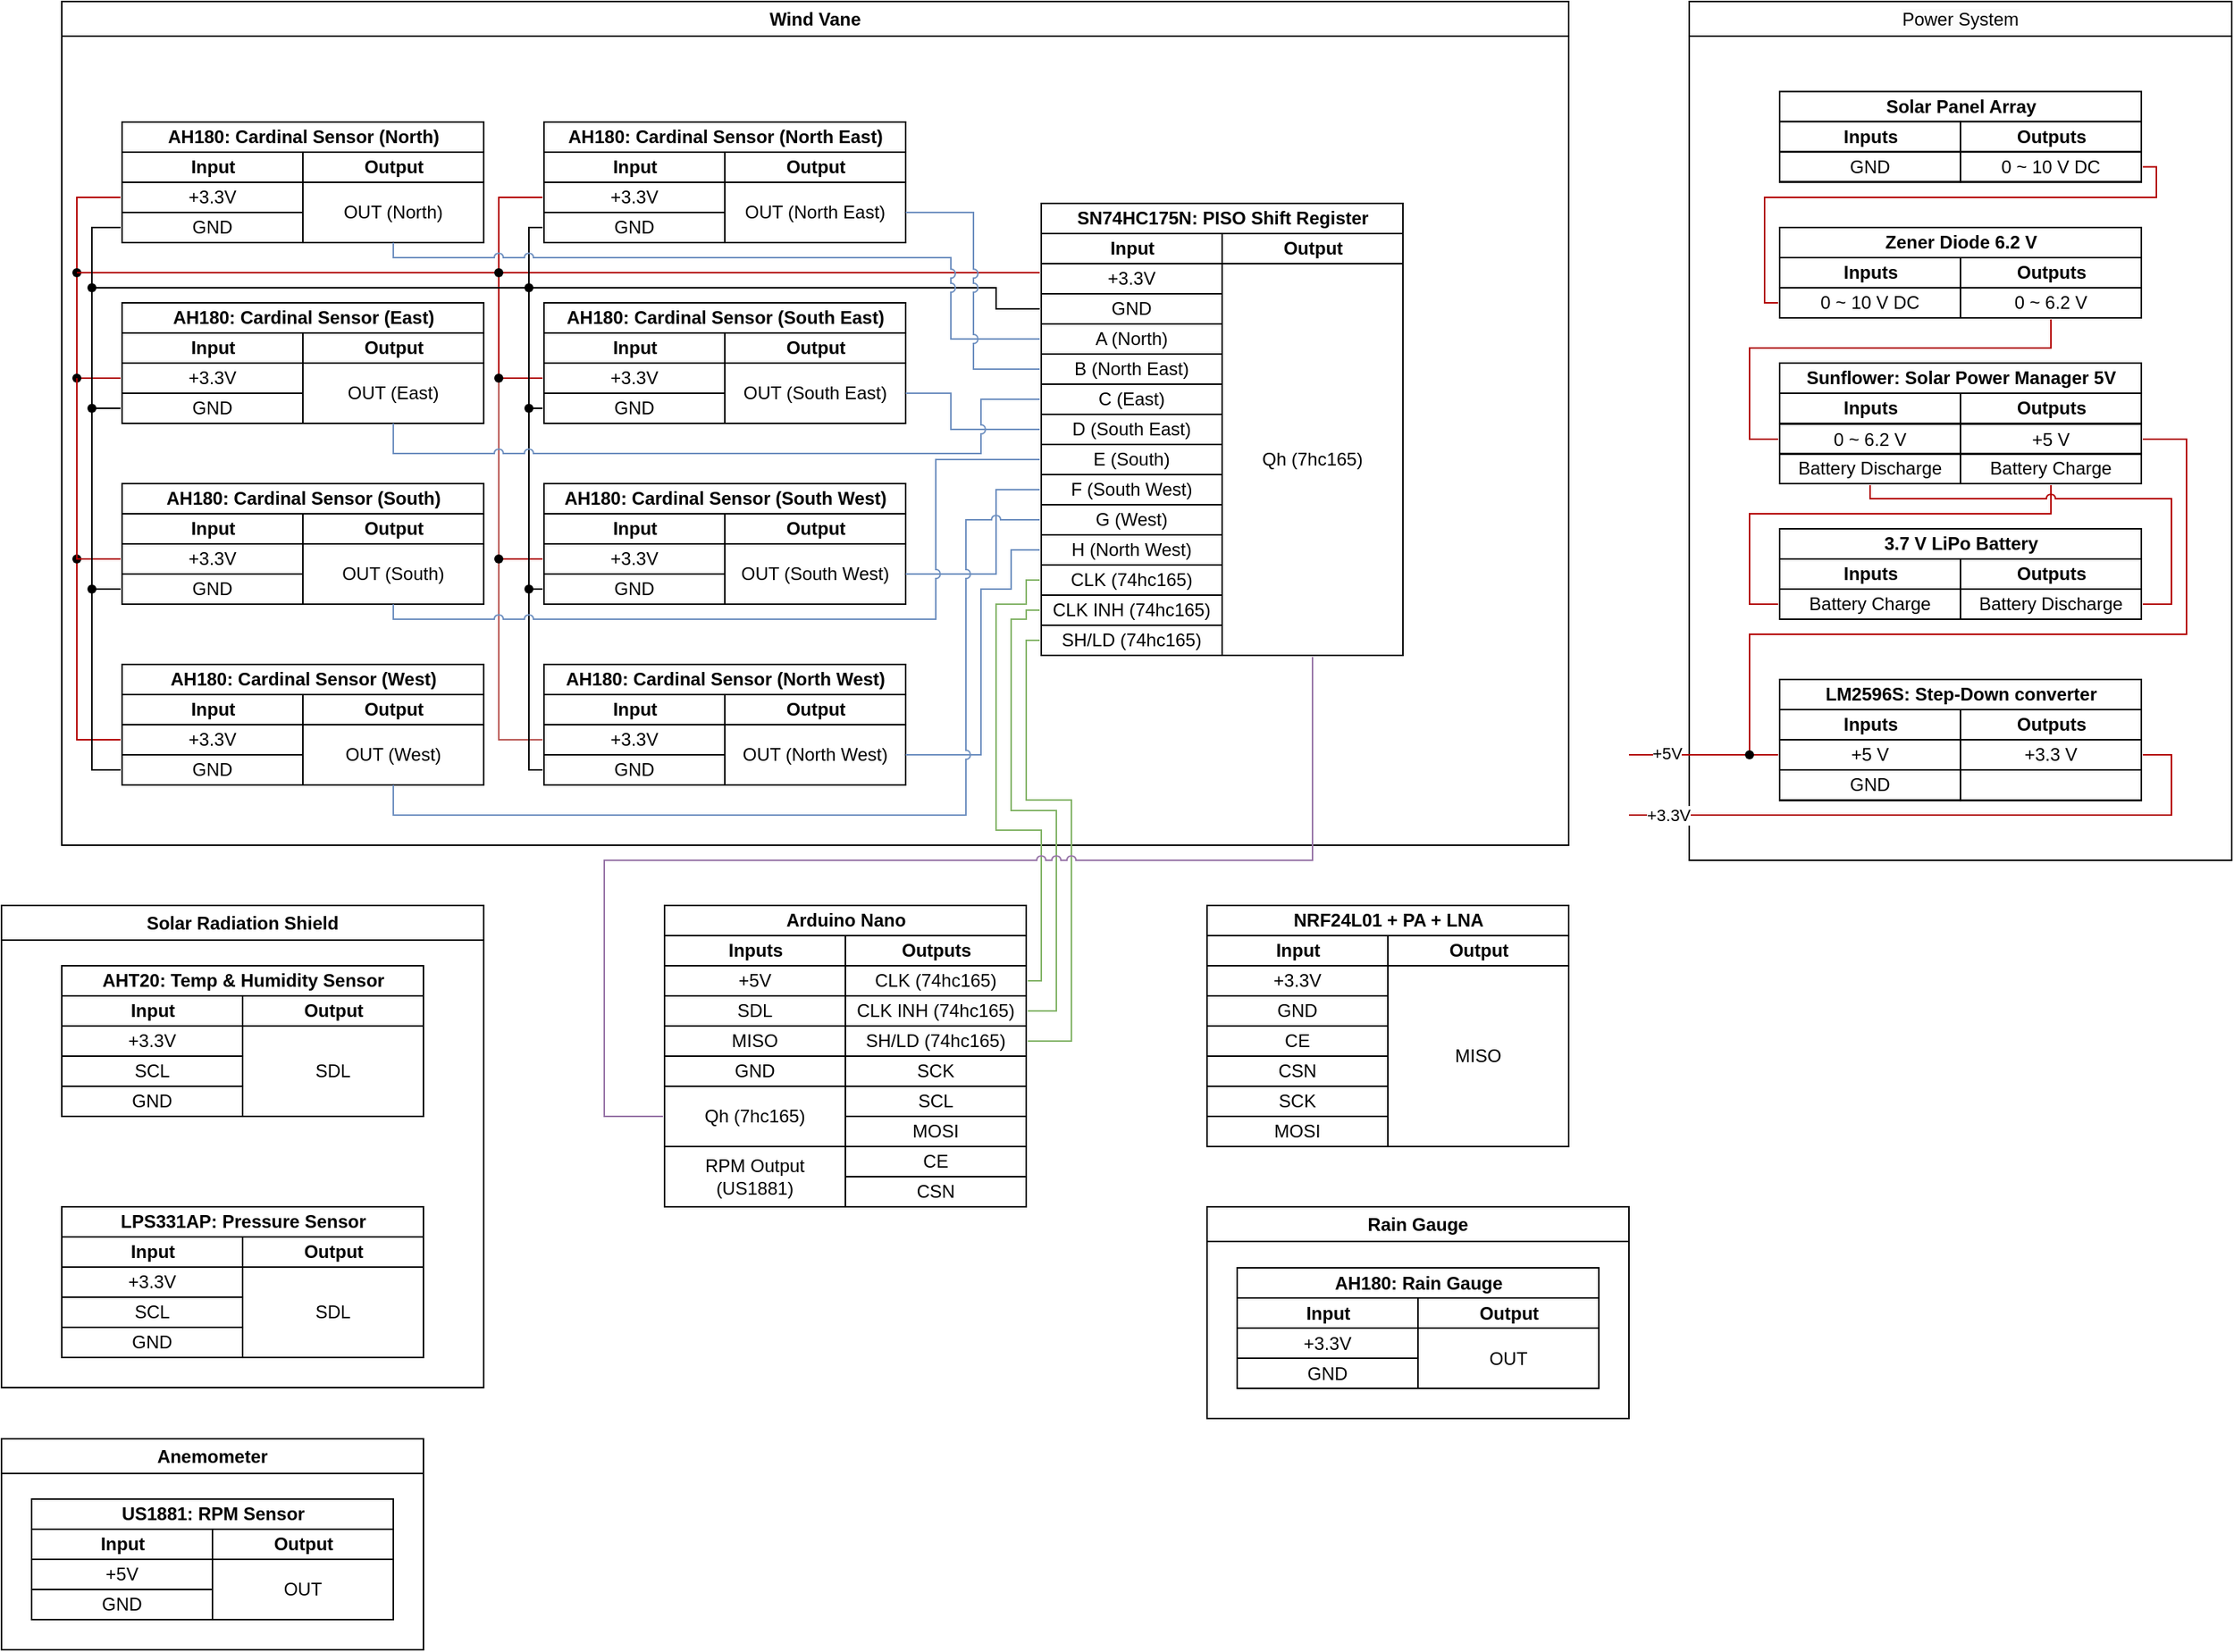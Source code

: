 <mxfile version="24.9.0">
  <diagram name="Page-1" id="S3UsarYxfdJ9jomTA45x">
    <mxGraphModel dx="2364" dy="1482" grid="1" gridSize="10" guides="1" tooltips="1" connect="1" arrows="1" fold="1" page="1" pageScale="1" pageWidth="1169" pageHeight="827" math="0" shadow="0">
      <root>
        <mxCell id="0" />
        <mxCell id="1" parent="0" />
        <mxCell id="nhatgaREpkOWbGpzb7-J-2" value="Arduino Nano" style="swimlane;childLayout=stackLayout;resizeParent=1;resizeParentMax=0;startSize=20;html=1;" parent="1" vertex="1">
          <mxGeometry x="-320" y="-80" width="240" height="200" as="geometry" />
        </mxCell>
        <mxCell id="nhatgaREpkOWbGpzb7-J-3" value="Inputs" style="swimlane;startSize=20;html=1;" parent="nhatgaREpkOWbGpzb7-J-2" vertex="1">
          <mxGeometry y="20" width="120" height="180" as="geometry" />
        </mxCell>
        <mxCell id="nhatgaREpkOWbGpzb7-J-37" value="+5V" style="text;html=1;align=center;verticalAlign=middle;whiteSpace=wrap;rounded=0;perimeterSpacing=1;strokeColor=default;" parent="nhatgaREpkOWbGpzb7-J-3" vertex="1">
          <mxGeometry y="20" width="120" height="20" as="geometry" />
        </mxCell>
        <mxCell id="nhatgaREpkOWbGpzb7-J-38" value="SDL" style="text;html=1;align=center;verticalAlign=middle;whiteSpace=wrap;rounded=0;perimeterSpacing=1;strokeColor=default;" parent="nhatgaREpkOWbGpzb7-J-3" vertex="1">
          <mxGeometry y="40" width="120" height="20" as="geometry" />
        </mxCell>
        <mxCell id="nhatgaREpkOWbGpzb7-J-39" value="MISO" style="text;html=1;align=center;verticalAlign=middle;whiteSpace=wrap;rounded=0;perimeterSpacing=1;strokeColor=default;" parent="nhatgaREpkOWbGpzb7-J-3" vertex="1">
          <mxGeometry y="60" width="120" height="20" as="geometry" />
        </mxCell>
        <mxCell id="nhatgaREpkOWbGpzb7-J-40" value="GND" style="text;html=1;align=center;verticalAlign=middle;whiteSpace=wrap;rounded=0;perimeterSpacing=1;strokeColor=default;" parent="nhatgaREpkOWbGpzb7-J-3" vertex="1">
          <mxGeometry y="80" width="120" height="20" as="geometry" />
        </mxCell>
        <mxCell id="nhatgaREpkOWbGpzb7-J-41" value="Qh (7hc165)" style="text;html=1;align=center;verticalAlign=middle;whiteSpace=wrap;rounded=0;perimeterSpacing=1;strokeColor=default;" parent="nhatgaREpkOWbGpzb7-J-3" vertex="1">
          <mxGeometry y="100" width="120" height="40" as="geometry" />
        </mxCell>
        <mxCell id="nhatgaREpkOWbGpzb7-J-42" value="RPM Output (US1881)" style="text;html=1;align=center;verticalAlign=middle;whiteSpace=wrap;rounded=0;perimeterSpacing=1;strokeColor=default;" parent="nhatgaREpkOWbGpzb7-J-3" vertex="1">
          <mxGeometry y="140" width="120" height="40" as="geometry" />
        </mxCell>
        <mxCell id="nhatgaREpkOWbGpzb7-J-4" value="Outputs" style="swimlane;startSize=20;html=1;" parent="nhatgaREpkOWbGpzb7-J-2" vertex="1">
          <mxGeometry x="120" y="20" width="120" height="180" as="geometry" />
        </mxCell>
        <mxCell id="nhatgaREpkOWbGpzb7-J-43" value="SCK" style="text;html=1;align=center;verticalAlign=middle;whiteSpace=wrap;rounded=0;perimeterSpacing=1;strokeColor=default;" parent="nhatgaREpkOWbGpzb7-J-4" vertex="1">
          <mxGeometry y="80" width="120" height="20" as="geometry" />
        </mxCell>
        <mxCell id="nhatgaREpkOWbGpzb7-J-44" value="SCL" style="text;html=1;align=center;verticalAlign=middle;whiteSpace=wrap;rounded=0;perimeterSpacing=1;strokeColor=default;" parent="nhatgaREpkOWbGpzb7-J-4" vertex="1">
          <mxGeometry y="100" width="120" height="20" as="geometry" />
        </mxCell>
        <mxCell id="nhatgaREpkOWbGpzb7-J-45" value="MOSI" style="text;html=1;align=center;verticalAlign=middle;whiteSpace=wrap;rounded=0;perimeterSpacing=1;strokeColor=default;" parent="nhatgaREpkOWbGpzb7-J-4" vertex="1">
          <mxGeometry y="120" width="120" height="20" as="geometry" />
        </mxCell>
        <mxCell id="nhatgaREpkOWbGpzb7-J-46" value="CE" style="text;html=1;align=center;verticalAlign=middle;whiteSpace=wrap;rounded=0;perimeterSpacing=1;strokeColor=default;" parent="nhatgaREpkOWbGpzb7-J-4" vertex="1">
          <mxGeometry y="140" width="120" height="20" as="geometry" />
        </mxCell>
        <mxCell id="nhatgaREpkOWbGpzb7-J-47" value="CSN" style="text;html=1;align=center;verticalAlign=middle;whiteSpace=wrap;rounded=0;perimeterSpacing=1;strokeColor=default;" parent="nhatgaREpkOWbGpzb7-J-4" vertex="1">
          <mxGeometry y="160" width="120" height="20" as="geometry" />
        </mxCell>
        <mxCell id="nhatgaREpkOWbGpzb7-J-50" value="CLK (74hc165)" style="text;html=1;align=center;verticalAlign=middle;whiteSpace=wrap;rounded=0;perimeterSpacing=1;strokeColor=default;" parent="nhatgaREpkOWbGpzb7-J-4" vertex="1">
          <mxGeometry y="20" width="120" height="20" as="geometry" />
        </mxCell>
        <mxCell id="nhatgaREpkOWbGpzb7-J-48" value="CLK INH (74hc165)" style="text;html=1;align=center;verticalAlign=middle;whiteSpace=wrap;rounded=0;perimeterSpacing=1;strokeColor=default;" parent="nhatgaREpkOWbGpzb7-J-4" vertex="1">
          <mxGeometry y="40" width="120" height="20" as="geometry" />
        </mxCell>
        <mxCell id="nhatgaREpkOWbGpzb7-J-140" value="SH/LD (74hc165)" style="text;html=1;align=center;verticalAlign=middle;whiteSpace=wrap;rounded=0;perimeterSpacing=1;strokeColor=default;" parent="nhatgaREpkOWbGpzb7-J-4" vertex="1">
          <mxGeometry y="60" width="120" height="20" as="geometry" />
        </mxCell>
        <mxCell id="nhatgaREpkOWbGpzb7-J-88" value="NRF24L01 + PA + LNA" style="swimlane;childLayout=stackLayout;resizeParent=1;resizeParentMax=0;startSize=20;html=1;" parent="1" vertex="1">
          <mxGeometry x="40" y="-80" width="240" height="160" as="geometry" />
        </mxCell>
        <mxCell id="nhatgaREpkOWbGpzb7-J-89" value="Input" style="swimlane;startSize=20;html=1;" parent="nhatgaREpkOWbGpzb7-J-88" vertex="1">
          <mxGeometry y="20" width="120" height="140" as="geometry" />
        </mxCell>
        <mxCell id="nhatgaREpkOWbGpzb7-J-96" value="+3.3V" style="text;html=1;align=center;verticalAlign=middle;whiteSpace=wrap;rounded=0;perimeterSpacing=1;strokeColor=default;" parent="nhatgaREpkOWbGpzb7-J-89" vertex="1">
          <mxGeometry y="20" width="120" height="20" as="geometry" />
        </mxCell>
        <mxCell id="nhatgaREpkOWbGpzb7-J-97" value="CE" style="text;html=1;align=center;verticalAlign=middle;whiteSpace=wrap;rounded=0;perimeterSpacing=1;strokeColor=default;" parent="nhatgaREpkOWbGpzb7-J-89" vertex="1">
          <mxGeometry y="60" width="120" height="20" as="geometry" />
        </mxCell>
        <mxCell id="nhatgaREpkOWbGpzb7-J-98" value="CSN" style="text;html=1;align=center;verticalAlign=middle;whiteSpace=wrap;rounded=0;perimeterSpacing=1;strokeColor=default;" parent="nhatgaREpkOWbGpzb7-J-89" vertex="1">
          <mxGeometry y="80" width="120" height="20" as="geometry" />
        </mxCell>
        <mxCell id="nhatgaREpkOWbGpzb7-J-99" value="MOSI" style="text;html=1;align=center;verticalAlign=middle;whiteSpace=wrap;rounded=0;perimeterSpacing=1;strokeColor=default;" parent="nhatgaREpkOWbGpzb7-J-89" vertex="1">
          <mxGeometry y="120" width="120" height="20" as="geometry" />
        </mxCell>
        <mxCell id="nhatgaREpkOWbGpzb7-J-101" value="SCK" style="text;html=1;align=center;verticalAlign=middle;whiteSpace=wrap;rounded=0;perimeterSpacing=1;strokeColor=default;" parent="nhatgaREpkOWbGpzb7-J-89" vertex="1">
          <mxGeometry y="100" width="120" height="20" as="geometry" />
        </mxCell>
        <mxCell id="nhatgaREpkOWbGpzb7-J-95" value="GND" style="text;html=1;align=center;verticalAlign=middle;whiteSpace=wrap;rounded=0;perimeterSpacing=1;strokeColor=default;" parent="nhatgaREpkOWbGpzb7-J-89" vertex="1">
          <mxGeometry y="40" width="120" height="20" as="geometry" />
        </mxCell>
        <mxCell id="nhatgaREpkOWbGpzb7-J-93" value="Output" style="swimlane;startSize=20;html=1;" parent="nhatgaREpkOWbGpzb7-J-88" vertex="1">
          <mxGeometry x="120" y="20" width="120" height="140" as="geometry" />
        </mxCell>
        <mxCell id="nhatgaREpkOWbGpzb7-J-100" value="MISO" style="text;html=1;align=center;verticalAlign=middle;whiteSpace=wrap;rounded=0;perimeterSpacing=1;strokeColor=default;" parent="nhatgaREpkOWbGpzb7-J-93" vertex="1">
          <mxGeometry y="20" width="120" height="120" as="geometry" />
        </mxCell>
        <mxCell id="5NgEor5kjwg7OCMmQBEe-1" value="Solar Radiation Shield" style="swimlane;whiteSpace=wrap;html=1;" parent="1" vertex="1">
          <mxGeometry x="-760" y="-80" width="320" height="320" as="geometry" />
        </mxCell>
        <mxCell id="nhatgaREpkOWbGpzb7-J-64" value="AHT20: Temp &amp;amp; Humidity Sensor" style="swimlane;childLayout=stackLayout;resizeParent=1;resizeParentMax=0;startSize=20;html=1;" parent="5NgEor5kjwg7OCMmQBEe-1" vertex="1">
          <mxGeometry x="40" y="40" width="240" height="100" as="geometry" />
        </mxCell>
        <mxCell id="nhatgaREpkOWbGpzb7-J-65" value="Input" style="swimlane;startSize=20;html=1;" parent="nhatgaREpkOWbGpzb7-J-64" vertex="1">
          <mxGeometry y="20" width="120" height="80" as="geometry" />
        </mxCell>
        <mxCell id="nhatgaREpkOWbGpzb7-J-70" value="+3.3V" style="text;html=1;align=center;verticalAlign=middle;whiteSpace=wrap;rounded=0;perimeterSpacing=1;strokeColor=default;" parent="nhatgaREpkOWbGpzb7-J-65" vertex="1">
          <mxGeometry y="20" width="120" height="20" as="geometry" />
        </mxCell>
        <mxCell id="nhatgaREpkOWbGpzb7-J-71" value="GND" style="text;html=1;align=center;verticalAlign=middle;whiteSpace=wrap;rounded=0;perimeterSpacing=1;strokeColor=default;" parent="nhatgaREpkOWbGpzb7-J-65" vertex="1">
          <mxGeometry y="60" width="120" height="20" as="geometry" />
        </mxCell>
        <mxCell id="nhatgaREpkOWbGpzb7-J-73" value="SCL" style="text;html=1;align=center;verticalAlign=middle;whiteSpace=wrap;rounded=0;perimeterSpacing=1;strokeColor=default;" parent="nhatgaREpkOWbGpzb7-J-65" vertex="1">
          <mxGeometry y="40" width="120" height="20" as="geometry" />
        </mxCell>
        <mxCell id="nhatgaREpkOWbGpzb7-J-66" value="Output" style="swimlane;startSize=20;html=1;" parent="nhatgaREpkOWbGpzb7-J-64" vertex="1">
          <mxGeometry x="120" y="20" width="120" height="80" as="geometry" />
        </mxCell>
        <mxCell id="nhatgaREpkOWbGpzb7-J-72" value="SDL" style="text;html=1;align=center;verticalAlign=middle;whiteSpace=wrap;rounded=0;" parent="nhatgaREpkOWbGpzb7-J-66" vertex="1">
          <mxGeometry y="20" width="120" height="60" as="geometry" />
        </mxCell>
        <mxCell id="nhatgaREpkOWbGpzb7-J-74" value="LPS331AP: Pressure Sensor" style="swimlane;childLayout=stackLayout;resizeParent=1;resizeParentMax=0;startSize=20;html=1;" parent="5NgEor5kjwg7OCMmQBEe-1" vertex="1">
          <mxGeometry x="40" y="200" width="240" height="100" as="geometry" />
        </mxCell>
        <mxCell id="nhatgaREpkOWbGpzb7-J-75" value="Input" style="swimlane;startSize=20;html=1;" parent="nhatgaREpkOWbGpzb7-J-74" vertex="1">
          <mxGeometry y="20" width="120" height="80" as="geometry" />
        </mxCell>
        <mxCell id="nhatgaREpkOWbGpzb7-J-76" value="+3.3V" style="text;html=1;align=center;verticalAlign=middle;whiteSpace=wrap;rounded=0;perimeterSpacing=1;strokeColor=default;" parent="nhatgaREpkOWbGpzb7-J-75" vertex="1">
          <mxGeometry y="20" width="120" height="20" as="geometry" />
        </mxCell>
        <mxCell id="nhatgaREpkOWbGpzb7-J-77" value="GND" style="text;html=1;align=center;verticalAlign=middle;whiteSpace=wrap;rounded=0;perimeterSpacing=1;strokeColor=default;" parent="nhatgaREpkOWbGpzb7-J-75" vertex="1">
          <mxGeometry y="60" width="120" height="20" as="geometry" />
        </mxCell>
        <mxCell id="nhatgaREpkOWbGpzb7-J-78" value="SCL" style="text;html=1;align=center;verticalAlign=middle;whiteSpace=wrap;rounded=0;perimeterSpacing=1;strokeColor=default;" parent="nhatgaREpkOWbGpzb7-J-75" vertex="1">
          <mxGeometry y="40" width="120" height="20" as="geometry" />
        </mxCell>
        <mxCell id="nhatgaREpkOWbGpzb7-J-79" value="Output" style="swimlane;startSize=20;html=1;" parent="nhatgaREpkOWbGpzb7-J-74" vertex="1">
          <mxGeometry x="120" y="20" width="120" height="80" as="geometry" />
        </mxCell>
        <mxCell id="nhatgaREpkOWbGpzb7-J-80" value="SDL" style="text;html=1;align=center;verticalAlign=middle;whiteSpace=wrap;rounded=0;" parent="nhatgaREpkOWbGpzb7-J-79" vertex="1">
          <mxGeometry y="20" width="120" height="60" as="geometry" />
        </mxCell>
        <mxCell id="5NgEor5kjwg7OCMmQBEe-3" value="Anemometer" style="swimlane;whiteSpace=wrap;html=1;" parent="1" vertex="1">
          <mxGeometry x="-760" y="274" width="280" height="140" as="geometry" />
        </mxCell>
        <mxCell id="nhatgaREpkOWbGpzb7-J-113" value="US1881: RPM Sensor" style="swimlane;childLayout=stackLayout;resizeParent=1;resizeParentMax=0;startSize=20;html=1;" parent="5NgEor5kjwg7OCMmQBEe-3" vertex="1">
          <mxGeometry x="20" y="40" width="240" height="80" as="geometry" />
        </mxCell>
        <mxCell id="nhatgaREpkOWbGpzb7-J-114" value="Input" style="swimlane;startSize=20;html=1;" parent="nhatgaREpkOWbGpzb7-J-113" vertex="1">
          <mxGeometry y="20" width="120" height="60" as="geometry" />
        </mxCell>
        <mxCell id="nhatgaREpkOWbGpzb7-J-115" value="+5V" style="text;html=1;align=center;verticalAlign=middle;whiteSpace=wrap;rounded=0;perimeterSpacing=1;strokeColor=default;" parent="nhatgaREpkOWbGpzb7-J-114" vertex="1">
          <mxGeometry y="20" width="120" height="20" as="geometry" />
        </mxCell>
        <mxCell id="nhatgaREpkOWbGpzb7-J-116" value="GND" style="text;html=1;align=center;verticalAlign=middle;whiteSpace=wrap;rounded=0;perimeterSpacing=1;strokeColor=default;" parent="nhatgaREpkOWbGpzb7-J-114" vertex="1">
          <mxGeometry y="40" width="120" height="20" as="geometry" />
        </mxCell>
        <mxCell id="nhatgaREpkOWbGpzb7-J-118" value="Output" style="swimlane;startSize=20;html=1;" parent="nhatgaREpkOWbGpzb7-J-113" vertex="1">
          <mxGeometry x="120" y="20" width="120" height="60" as="geometry" />
        </mxCell>
        <mxCell id="nhatgaREpkOWbGpzb7-J-119" value="OUT" style="text;html=1;align=center;verticalAlign=middle;whiteSpace=wrap;rounded=0;" parent="nhatgaREpkOWbGpzb7-J-118" vertex="1">
          <mxGeometry y="20" width="120" height="40" as="geometry" />
        </mxCell>
        <mxCell id="5NgEor5kjwg7OCMmQBEe-18" value="Rain Gauge" style="swimlane;whiteSpace=wrap;html=1;" parent="1" vertex="1">
          <mxGeometry x="40" y="120" width="280" height="140.5" as="geometry" />
        </mxCell>
        <mxCell id="5NgEor5kjwg7OCMmQBEe-10" value="AH180: Rain Gauge" style="swimlane;childLayout=stackLayout;resizeParent=1;resizeParentMax=0;startSize=20;html=1;" parent="5NgEor5kjwg7OCMmQBEe-18" vertex="1">
          <mxGeometry x="20" y="40.5" width="240" height="80" as="geometry" />
        </mxCell>
        <mxCell id="5NgEor5kjwg7OCMmQBEe-11" value="Input" style="swimlane;startSize=20;html=1;" parent="5NgEor5kjwg7OCMmQBEe-10" vertex="1">
          <mxGeometry y="20" width="120" height="60" as="geometry" />
        </mxCell>
        <mxCell id="5NgEor5kjwg7OCMmQBEe-13" value="+3.3V" style="text;html=1;align=center;verticalAlign=middle;whiteSpace=wrap;rounded=0;perimeterSpacing=1;strokeColor=default;" parent="5NgEor5kjwg7OCMmQBEe-11" vertex="1">
          <mxGeometry y="20" width="120" height="20" as="geometry" />
        </mxCell>
        <mxCell id="5NgEor5kjwg7OCMmQBEe-15" value="GND" style="text;html=1;align=center;verticalAlign=middle;whiteSpace=wrap;rounded=0;perimeterSpacing=1;strokeColor=default;" parent="5NgEor5kjwg7OCMmQBEe-11" vertex="1">
          <mxGeometry y="40" width="120" height="20" as="geometry" />
        </mxCell>
        <mxCell id="5NgEor5kjwg7OCMmQBEe-16" value="Output" style="swimlane;startSize=20;html=1;" parent="5NgEor5kjwg7OCMmQBEe-10" vertex="1">
          <mxGeometry x="120" y="20" width="120" height="60" as="geometry" />
        </mxCell>
        <mxCell id="5NgEor5kjwg7OCMmQBEe-17" value="OUT" style="text;html=1;align=center;verticalAlign=middle;whiteSpace=wrap;rounded=0;" parent="5NgEor5kjwg7OCMmQBEe-16" vertex="1">
          <mxGeometry y="20" width="120" height="40" as="geometry" />
        </mxCell>
        <mxCell id="nhatgaREpkOWbGpzb7-J-226" value="Wind Vane" style="swimlane;whiteSpace=wrap;html=1;rounded=0;" parent="1" vertex="1">
          <mxGeometry x="-720" y="-680" width="1000" height="560" as="geometry" />
        </mxCell>
        <mxCell id="nhatgaREpkOWbGpzb7-J-102" value="SN74HC175N: PISO Shift Register" style="swimlane;childLayout=stackLayout;resizeParent=1;resizeParentMax=0;startSize=20;html=1;" parent="nhatgaREpkOWbGpzb7-J-226" vertex="1">
          <mxGeometry x="650" y="134" width="240" height="300" as="geometry" />
        </mxCell>
        <mxCell id="nhatgaREpkOWbGpzb7-J-103" value="Input" style="swimlane;startSize=20;html=1;" parent="nhatgaREpkOWbGpzb7-J-102" vertex="1">
          <mxGeometry y="20" width="120" height="280" as="geometry" />
        </mxCell>
        <mxCell id="nhatgaREpkOWbGpzb7-J-104" value="GND" style="text;html=1;align=center;verticalAlign=middle;whiteSpace=wrap;rounded=0;perimeterSpacing=1;strokeColor=default;" parent="nhatgaREpkOWbGpzb7-J-103" vertex="1">
          <mxGeometry y="40" width="120" height="20" as="geometry" />
        </mxCell>
        <mxCell id="nhatgaREpkOWbGpzb7-J-105" value="+3.3V" style="text;html=1;align=center;verticalAlign=middle;whiteSpace=wrap;rounded=0;perimeterSpacing=1;strokeColor=default;" parent="nhatgaREpkOWbGpzb7-J-103" vertex="1">
          <mxGeometry y="20" width="120" height="20" as="geometry" />
        </mxCell>
        <mxCell id="nhatgaREpkOWbGpzb7-J-127" value="A (North)" style="text;html=1;align=center;verticalAlign=middle;whiteSpace=wrap;rounded=0;perimeterSpacing=1;strokeColor=default;" parent="nhatgaREpkOWbGpzb7-J-103" vertex="1">
          <mxGeometry y="60" width="120" height="20" as="geometry" />
        </mxCell>
        <mxCell id="nhatgaREpkOWbGpzb7-J-128" value="C (East)" style="text;html=1;align=center;verticalAlign=middle;whiteSpace=wrap;rounded=0;perimeterSpacing=1;strokeColor=default;" parent="nhatgaREpkOWbGpzb7-J-103" vertex="1">
          <mxGeometry y="100" width="120" height="20" as="geometry" />
        </mxCell>
        <mxCell id="nhatgaREpkOWbGpzb7-J-129" value="B (North East)" style="text;html=1;align=center;verticalAlign=middle;whiteSpace=wrap;rounded=0;perimeterSpacing=1;strokeColor=default;" parent="nhatgaREpkOWbGpzb7-J-103" vertex="1">
          <mxGeometry y="80" width="120" height="20" as="geometry" />
        </mxCell>
        <mxCell id="nhatgaREpkOWbGpzb7-J-130" value="D (South East)" style="text;html=1;align=center;verticalAlign=middle;whiteSpace=wrap;rounded=0;perimeterSpacing=1;strokeColor=default;" parent="nhatgaREpkOWbGpzb7-J-103" vertex="1">
          <mxGeometry y="120" width="120" height="20" as="geometry" />
        </mxCell>
        <mxCell id="nhatgaREpkOWbGpzb7-J-131" value="F (South West)" style="text;html=1;align=center;verticalAlign=middle;whiteSpace=wrap;rounded=0;perimeterSpacing=1;strokeColor=default;" parent="nhatgaREpkOWbGpzb7-J-103" vertex="1">
          <mxGeometry y="160" width="120" height="20" as="geometry" />
        </mxCell>
        <mxCell id="nhatgaREpkOWbGpzb7-J-132" value="E (South)" style="text;html=1;align=center;verticalAlign=middle;whiteSpace=wrap;rounded=0;perimeterSpacing=1;strokeColor=default;" parent="nhatgaREpkOWbGpzb7-J-103" vertex="1">
          <mxGeometry y="140" width="120" height="20" as="geometry" />
        </mxCell>
        <mxCell id="nhatgaREpkOWbGpzb7-J-133" value="G (West)" style="text;html=1;align=center;verticalAlign=middle;whiteSpace=wrap;rounded=0;perimeterSpacing=1;strokeColor=default;" parent="nhatgaREpkOWbGpzb7-J-103" vertex="1">
          <mxGeometry y="180" width="120" height="20" as="geometry" />
        </mxCell>
        <mxCell id="nhatgaREpkOWbGpzb7-J-135" value="H (North West)" style="text;html=1;align=center;verticalAlign=middle;whiteSpace=wrap;rounded=0;perimeterSpacing=1;strokeColor=default;" parent="nhatgaREpkOWbGpzb7-J-103" vertex="1">
          <mxGeometry y="200" width="120" height="20" as="geometry" />
        </mxCell>
        <mxCell id="nhatgaREpkOWbGpzb7-J-137" value="CLK (74hc165)" style="text;html=1;align=center;verticalAlign=middle;whiteSpace=wrap;rounded=0;perimeterSpacing=1;strokeColor=default;" parent="nhatgaREpkOWbGpzb7-J-103" vertex="1">
          <mxGeometry y="220" width="120" height="20" as="geometry" />
        </mxCell>
        <mxCell id="nhatgaREpkOWbGpzb7-J-138" value="CLK INH (74hc165)" style="text;html=1;align=center;verticalAlign=middle;whiteSpace=wrap;rounded=0;perimeterSpacing=1;strokeColor=default;" parent="nhatgaREpkOWbGpzb7-J-103" vertex="1">
          <mxGeometry y="240" width="120" height="20" as="geometry" />
        </mxCell>
        <mxCell id="nhatgaREpkOWbGpzb7-J-141" value="SH/LD (74hc165)" style="text;html=1;align=center;verticalAlign=middle;whiteSpace=wrap;rounded=0;perimeterSpacing=1;strokeColor=default;" parent="nhatgaREpkOWbGpzb7-J-103" vertex="1">
          <mxGeometry y="260" width="120" height="20" as="geometry" />
        </mxCell>
        <mxCell id="nhatgaREpkOWbGpzb7-J-110" value="Output" style="swimlane;startSize=20;html=1;" parent="nhatgaREpkOWbGpzb7-J-102" vertex="1">
          <mxGeometry x="120" y="20" width="120" height="280" as="geometry" />
        </mxCell>
        <mxCell id="nhatgaREpkOWbGpzb7-J-143" value="Qh (7hc165)" style="text;html=1;align=center;verticalAlign=middle;whiteSpace=wrap;rounded=0;perimeterSpacing=1;strokeColor=default;" parent="nhatgaREpkOWbGpzb7-J-110" vertex="1">
          <mxGeometry y="20" width="120" height="260" as="geometry" />
        </mxCell>
        <mxCell id="nhatgaREpkOWbGpzb7-J-144" value="AH180: Cardinal Sensor (North)" style="swimlane;childLayout=stackLayout;resizeParent=1;resizeParentMax=0;startSize=20;html=1;" parent="nhatgaREpkOWbGpzb7-J-226" vertex="1">
          <mxGeometry x="40" y="80" width="240" height="80" as="geometry" />
        </mxCell>
        <mxCell id="nhatgaREpkOWbGpzb7-J-145" value="Input" style="swimlane;startSize=20;html=1;" parent="nhatgaREpkOWbGpzb7-J-144" vertex="1">
          <mxGeometry y="20" width="120" height="60" as="geometry" />
        </mxCell>
        <mxCell id="nhatgaREpkOWbGpzb7-J-146" value="+3.3V" style="text;html=1;align=center;verticalAlign=middle;whiteSpace=wrap;rounded=0;perimeterSpacing=1;strokeColor=default;" parent="nhatgaREpkOWbGpzb7-J-145" vertex="1">
          <mxGeometry y="20" width="120" height="20" as="geometry" />
        </mxCell>
        <mxCell id="nhatgaREpkOWbGpzb7-J-147" value="GND" style="text;html=1;align=center;verticalAlign=middle;whiteSpace=wrap;rounded=0;perimeterSpacing=1;strokeColor=default;" parent="nhatgaREpkOWbGpzb7-J-145" vertex="1">
          <mxGeometry y="40" width="120" height="20" as="geometry" />
        </mxCell>
        <mxCell id="nhatgaREpkOWbGpzb7-J-149" value="Output" style="swimlane;startSize=20;html=1;" parent="nhatgaREpkOWbGpzb7-J-144" vertex="1">
          <mxGeometry x="120" y="20" width="120" height="60" as="geometry" />
        </mxCell>
        <mxCell id="nhatgaREpkOWbGpzb7-J-150" value="OUT (North)" style="text;html=1;align=center;verticalAlign=middle;whiteSpace=wrap;rounded=0;" parent="nhatgaREpkOWbGpzb7-J-149" vertex="1">
          <mxGeometry y="20" width="120" height="40" as="geometry" />
        </mxCell>
        <mxCell id="nhatgaREpkOWbGpzb7-J-159" value="AH180: Cardinal Sensor (East)" style="swimlane;childLayout=stackLayout;resizeParent=1;resizeParentMax=0;startSize=20;html=1;" parent="nhatgaREpkOWbGpzb7-J-226" vertex="1">
          <mxGeometry x="40" y="200" width="240" height="80" as="geometry" />
        </mxCell>
        <mxCell id="nhatgaREpkOWbGpzb7-J-160" value="Input" style="swimlane;startSize=20;html=1;" parent="nhatgaREpkOWbGpzb7-J-159" vertex="1">
          <mxGeometry y="20" width="120" height="60" as="geometry" />
        </mxCell>
        <mxCell id="nhatgaREpkOWbGpzb7-J-161" value="+3.3V" style="text;html=1;align=center;verticalAlign=middle;whiteSpace=wrap;rounded=0;perimeterSpacing=1;strokeColor=default;" parent="nhatgaREpkOWbGpzb7-J-160" vertex="1">
          <mxGeometry y="20" width="120" height="20" as="geometry" />
        </mxCell>
        <mxCell id="nhatgaREpkOWbGpzb7-J-162" value="GND" style="text;html=1;align=center;verticalAlign=middle;whiteSpace=wrap;rounded=0;perimeterSpacing=1;strokeColor=default;" parent="nhatgaREpkOWbGpzb7-J-160" vertex="1">
          <mxGeometry y="40" width="120" height="20" as="geometry" />
        </mxCell>
        <mxCell id="nhatgaREpkOWbGpzb7-J-163" value="Output" style="swimlane;startSize=20;html=1;" parent="nhatgaREpkOWbGpzb7-J-159" vertex="1">
          <mxGeometry x="120" y="20" width="120" height="60" as="geometry" />
        </mxCell>
        <mxCell id="nhatgaREpkOWbGpzb7-J-164" value="OUT (East)" style="text;html=1;align=center;verticalAlign=middle;whiteSpace=wrap;rounded=0;" parent="nhatgaREpkOWbGpzb7-J-163" vertex="1">
          <mxGeometry y="20" width="120" height="40" as="geometry" />
        </mxCell>
        <mxCell id="nhatgaREpkOWbGpzb7-J-171" value="AH180: Cardinal Sensor (West)" style="swimlane;childLayout=stackLayout;resizeParent=1;resizeParentMax=0;startSize=20;html=1;" parent="nhatgaREpkOWbGpzb7-J-226" vertex="1">
          <mxGeometry x="40" y="440" width="240" height="80" as="geometry" />
        </mxCell>
        <mxCell id="nhatgaREpkOWbGpzb7-J-172" value="Input" style="swimlane;startSize=20;html=1;" parent="nhatgaREpkOWbGpzb7-J-171" vertex="1">
          <mxGeometry y="20" width="120" height="60" as="geometry" />
        </mxCell>
        <mxCell id="nhatgaREpkOWbGpzb7-J-173" value="+3.3V" style="text;html=1;align=center;verticalAlign=middle;whiteSpace=wrap;rounded=0;perimeterSpacing=1;strokeColor=default;" parent="nhatgaREpkOWbGpzb7-J-172" vertex="1">
          <mxGeometry y="20" width="120" height="20" as="geometry" />
        </mxCell>
        <mxCell id="nhatgaREpkOWbGpzb7-J-174" value="GND" style="text;html=1;align=center;verticalAlign=middle;whiteSpace=wrap;rounded=0;perimeterSpacing=1;strokeColor=default;" parent="nhatgaREpkOWbGpzb7-J-172" vertex="1">
          <mxGeometry y="40" width="120" height="20" as="geometry" />
        </mxCell>
        <mxCell id="nhatgaREpkOWbGpzb7-J-175" value="Output" style="swimlane;startSize=20;html=1;" parent="nhatgaREpkOWbGpzb7-J-171" vertex="1">
          <mxGeometry x="120" y="20" width="120" height="60" as="geometry" />
        </mxCell>
        <mxCell id="nhatgaREpkOWbGpzb7-J-176" value="OUT (West)" style="text;html=1;align=center;verticalAlign=middle;whiteSpace=wrap;rounded=0;" parent="nhatgaREpkOWbGpzb7-J-175" vertex="1">
          <mxGeometry y="20" width="120" height="40" as="geometry" />
        </mxCell>
        <mxCell id="nhatgaREpkOWbGpzb7-J-202" value="AH180: Cardinal Sensor (North East)" style="swimlane;childLayout=stackLayout;resizeParent=1;resizeParentMax=0;startSize=20;html=1;" parent="nhatgaREpkOWbGpzb7-J-226" vertex="1">
          <mxGeometry x="320" y="80" width="240" height="80" as="geometry" />
        </mxCell>
        <mxCell id="nhatgaREpkOWbGpzb7-J-203" value="Input" style="swimlane;startSize=20;html=1;" parent="nhatgaREpkOWbGpzb7-J-202" vertex="1">
          <mxGeometry y="20" width="120" height="60" as="geometry" />
        </mxCell>
        <mxCell id="nhatgaREpkOWbGpzb7-J-204" value="+3.3V" style="text;html=1;align=center;verticalAlign=middle;whiteSpace=wrap;rounded=0;perimeterSpacing=1;strokeColor=default;" parent="nhatgaREpkOWbGpzb7-J-203" vertex="1">
          <mxGeometry y="20" width="120" height="20" as="geometry" />
        </mxCell>
        <mxCell id="nhatgaREpkOWbGpzb7-J-205" value="GND" style="text;html=1;align=center;verticalAlign=middle;whiteSpace=wrap;rounded=0;perimeterSpacing=1;strokeColor=default;" parent="nhatgaREpkOWbGpzb7-J-203" vertex="1">
          <mxGeometry y="40" width="120" height="20" as="geometry" />
        </mxCell>
        <mxCell id="nhatgaREpkOWbGpzb7-J-206" value="Output" style="swimlane;startSize=20;html=1;" parent="nhatgaREpkOWbGpzb7-J-202" vertex="1">
          <mxGeometry x="120" y="20" width="120" height="60" as="geometry" />
        </mxCell>
        <mxCell id="nhatgaREpkOWbGpzb7-J-207" value="OUT (North East)" style="text;html=1;align=center;verticalAlign=middle;whiteSpace=wrap;rounded=0;" parent="nhatgaREpkOWbGpzb7-J-206" vertex="1">
          <mxGeometry y="20" width="120" height="40" as="geometry" />
        </mxCell>
        <mxCell id="nhatgaREpkOWbGpzb7-J-208" value="AH180: Cardinal Sensor (South East)" style="swimlane;childLayout=stackLayout;resizeParent=1;resizeParentMax=0;startSize=20;html=1;" parent="nhatgaREpkOWbGpzb7-J-226" vertex="1">
          <mxGeometry x="320" y="200" width="240" height="80" as="geometry" />
        </mxCell>
        <mxCell id="nhatgaREpkOWbGpzb7-J-209" value="Input" style="swimlane;startSize=20;html=1;" parent="nhatgaREpkOWbGpzb7-J-208" vertex="1">
          <mxGeometry y="20" width="120" height="60" as="geometry" />
        </mxCell>
        <mxCell id="nhatgaREpkOWbGpzb7-J-210" value="+3.3V" style="text;html=1;align=center;verticalAlign=middle;whiteSpace=wrap;rounded=0;perimeterSpacing=1;strokeColor=default;" parent="nhatgaREpkOWbGpzb7-J-209" vertex="1">
          <mxGeometry y="20" width="120" height="20" as="geometry" />
        </mxCell>
        <mxCell id="nhatgaREpkOWbGpzb7-J-211" value="GND" style="text;html=1;align=center;verticalAlign=middle;whiteSpace=wrap;rounded=0;perimeterSpacing=1;strokeColor=default;" parent="nhatgaREpkOWbGpzb7-J-209" vertex="1">
          <mxGeometry y="40" width="120" height="20" as="geometry" />
        </mxCell>
        <mxCell id="nhatgaREpkOWbGpzb7-J-212" value="Output" style="swimlane;startSize=20;html=1;" parent="nhatgaREpkOWbGpzb7-J-208" vertex="1">
          <mxGeometry x="120" y="20" width="120" height="60" as="geometry" />
        </mxCell>
        <mxCell id="nhatgaREpkOWbGpzb7-J-213" value="OUT (South East)" style="text;html=1;align=center;verticalAlign=middle;whiteSpace=wrap;rounded=0;" parent="nhatgaREpkOWbGpzb7-J-212" vertex="1">
          <mxGeometry y="20" width="120" height="40" as="geometry" />
        </mxCell>
        <mxCell id="nhatgaREpkOWbGpzb7-J-214" value="AH180: Cardinal Sensor (South West)" style="swimlane;childLayout=stackLayout;resizeParent=1;resizeParentMax=0;startSize=20;html=1;" parent="nhatgaREpkOWbGpzb7-J-226" vertex="1">
          <mxGeometry x="320" y="320" width="240" height="80" as="geometry" />
        </mxCell>
        <mxCell id="nhatgaREpkOWbGpzb7-J-215" value="Input" style="swimlane;startSize=20;html=1;" parent="nhatgaREpkOWbGpzb7-J-214" vertex="1">
          <mxGeometry y="20" width="120" height="60" as="geometry" />
        </mxCell>
        <mxCell id="nhatgaREpkOWbGpzb7-J-216" value="+3.3V" style="text;html=1;align=center;verticalAlign=middle;whiteSpace=wrap;rounded=0;perimeterSpacing=1;strokeColor=default;" parent="nhatgaREpkOWbGpzb7-J-215" vertex="1">
          <mxGeometry y="20" width="120" height="20" as="geometry" />
        </mxCell>
        <mxCell id="nhatgaREpkOWbGpzb7-J-217" value="GND" style="text;html=1;align=center;verticalAlign=middle;whiteSpace=wrap;rounded=0;perimeterSpacing=1;strokeColor=default;" parent="nhatgaREpkOWbGpzb7-J-215" vertex="1">
          <mxGeometry y="40" width="120" height="20" as="geometry" />
        </mxCell>
        <mxCell id="nhatgaREpkOWbGpzb7-J-218" value="Output" style="swimlane;startSize=20;html=1;" parent="nhatgaREpkOWbGpzb7-J-214" vertex="1">
          <mxGeometry x="120" y="20" width="120" height="60" as="geometry" />
        </mxCell>
        <mxCell id="nhatgaREpkOWbGpzb7-J-219" value="OUT (South West)" style="text;html=1;align=center;verticalAlign=middle;whiteSpace=wrap;rounded=0;" parent="nhatgaREpkOWbGpzb7-J-218" vertex="1">
          <mxGeometry y="20" width="120" height="40" as="geometry" />
        </mxCell>
        <mxCell id="nhatgaREpkOWbGpzb7-J-220" value="AH180: Cardinal Sensor (North West)" style="swimlane;childLayout=stackLayout;resizeParent=1;resizeParentMax=0;startSize=20;html=1;" parent="nhatgaREpkOWbGpzb7-J-226" vertex="1">
          <mxGeometry x="320" y="440" width="240" height="80" as="geometry" />
        </mxCell>
        <mxCell id="nhatgaREpkOWbGpzb7-J-221" value="Input" style="swimlane;startSize=20;html=1;" parent="nhatgaREpkOWbGpzb7-J-220" vertex="1">
          <mxGeometry y="20" width="120" height="60" as="geometry" />
        </mxCell>
        <mxCell id="nhatgaREpkOWbGpzb7-J-222" value="+3.3V" style="text;html=1;align=center;verticalAlign=middle;whiteSpace=wrap;rounded=0;perimeterSpacing=1;strokeColor=default;" parent="nhatgaREpkOWbGpzb7-J-221" vertex="1">
          <mxGeometry y="20" width="120" height="20" as="geometry" />
        </mxCell>
        <mxCell id="nhatgaREpkOWbGpzb7-J-223" value="GND" style="text;html=1;align=center;verticalAlign=middle;whiteSpace=wrap;rounded=0;perimeterSpacing=1;strokeColor=default;" parent="nhatgaREpkOWbGpzb7-J-221" vertex="1">
          <mxGeometry y="40" width="120" height="20" as="geometry" />
        </mxCell>
        <mxCell id="nhatgaREpkOWbGpzb7-J-224" value="Output" style="swimlane;startSize=20;html=1;" parent="nhatgaREpkOWbGpzb7-J-220" vertex="1">
          <mxGeometry x="120" y="20" width="120" height="60" as="geometry" />
        </mxCell>
        <mxCell id="nhatgaREpkOWbGpzb7-J-225" value="OUT (North West)" style="text;html=1;align=center;verticalAlign=middle;whiteSpace=wrap;rounded=0;" parent="nhatgaREpkOWbGpzb7-J-224" vertex="1">
          <mxGeometry y="20" width="120" height="40" as="geometry" />
        </mxCell>
        <mxCell id="nhatgaREpkOWbGpzb7-J-250" style="edgeStyle=orthogonalEdgeStyle;rounded=0;orthogonalLoop=1;jettySize=auto;html=1;exitDx=0;exitDy=0;entryX=0;entryY=0.5;entryDx=0;entryDy=0;endArrow=none;endFill=0;fillColor=#e51400;strokeColor=#B20000;" parent="nhatgaREpkOWbGpzb7-J-226" source="5NgEor5kjwg7OCMmQBEe-32" target="nhatgaREpkOWbGpzb7-J-146" edge="1">
          <mxGeometry relative="1" as="geometry">
            <mxPoint x="420" y="170" as="targetPoint" />
            <Array as="points">
              <mxPoint x="10" y="180" />
              <mxPoint x="10" y="130" />
            </Array>
          </mxGeometry>
        </mxCell>
        <mxCell id="5NgEor5kjwg7OCMmQBEe-34" style="edgeStyle=orthogonalEdgeStyle;rounded=0;orthogonalLoop=1;jettySize=auto;html=1;entryX=0;entryY=0.5;entryDx=0;entryDy=0;endArrow=none;endFill=0;fillColor=#e51400;strokeColor=#B20000;" parent="nhatgaREpkOWbGpzb7-J-226" source="5NgEor5kjwg7OCMmQBEe-47" target="nhatgaREpkOWbGpzb7-J-161" edge="1">
          <mxGeometry relative="1" as="geometry">
            <Array as="points">
              <mxPoint x="20" y="250" />
            </Array>
          </mxGeometry>
        </mxCell>
        <mxCell id="5NgEor5kjwg7OCMmQBEe-46" value="" style="edgeStyle=orthogonalEdgeStyle;rounded=0;orthogonalLoop=1;jettySize=auto;html=1;entryDx=0;entryDy=0;endArrow=none;endFill=0;fillColor=#e51400;strokeColor=#B20000;" parent="nhatgaREpkOWbGpzb7-J-226" source="5NgEor5kjwg7OCMmQBEe-32" target="5NgEor5kjwg7OCMmQBEe-47" edge="1">
          <mxGeometry relative="1" as="geometry">
            <mxPoint x="-700" y="-500" as="sourcePoint" />
            <mxPoint x="-681" y="-430" as="targetPoint" />
            <Array as="points" />
          </mxGeometry>
        </mxCell>
        <mxCell id="5NgEor5kjwg7OCMmQBEe-47" value="" style="shape=waypoint;sketch=0;fillStyle=solid;size=6;pointerEvents=1;points=[];fillColor=none;resizable=0;rotatable=0;perimeter=centerPerimeter;snapToPoint=1;" parent="nhatgaREpkOWbGpzb7-J-226" vertex="1">
          <mxGeometry y="240" width="20" height="20" as="geometry" />
        </mxCell>
        <mxCell id="5NgEor5kjwg7OCMmQBEe-49" style="edgeStyle=orthogonalEdgeStyle;rounded=0;orthogonalLoop=1;jettySize=auto;html=1;entryX=0.008;entryY=0.351;entryDx=0;entryDy=0;endArrow=none;endFill=0;entryPerimeter=0;fillColor=#e51400;strokeColor=#B20000;" parent="nhatgaREpkOWbGpzb7-J-226" source="5NgEor5kjwg7OCMmQBEe-54" target="nhatgaREpkOWbGpzb7-J-105" edge="1">
          <mxGeometry relative="1" as="geometry">
            <mxPoint x="500" y="180" as="targetPoint" />
            <Array as="points">
              <mxPoint x="649" y="180" />
            </Array>
          </mxGeometry>
        </mxCell>
        <mxCell id="5NgEor5kjwg7OCMmQBEe-32" value="" style="shape=waypoint;sketch=0;fillStyle=solid;size=6;pointerEvents=1;points=[];fillColor=none;resizable=0;rotatable=0;perimeter=centerPerimeter;snapToPoint=1;" parent="nhatgaREpkOWbGpzb7-J-226" vertex="1">
          <mxGeometry y="170" width="20" height="20" as="geometry" />
        </mxCell>
        <mxCell id="5NgEor5kjwg7OCMmQBEe-52" style="edgeStyle=orthogonalEdgeStyle;rounded=0;orthogonalLoop=1;jettySize=auto;html=1;entryX=0;entryY=0.5;entryDx=0;entryDy=0;endArrow=none;endFill=0;fillColor=#e51400;strokeColor=#B20000;" parent="nhatgaREpkOWbGpzb7-J-226" source="5NgEor5kjwg7OCMmQBEe-51" target="nhatgaREpkOWbGpzb7-J-173" edge="1">
          <mxGeometry relative="1" as="geometry">
            <Array as="points">
              <mxPoint x="10" y="490" />
            </Array>
          </mxGeometry>
        </mxCell>
        <mxCell id="5NgEor5kjwg7OCMmQBEe-51" value="" style="shape=waypoint;sketch=0;fillStyle=solid;size=6;pointerEvents=1;points=[];fillColor=none;resizable=0;rotatable=0;perimeter=centerPerimeter;snapToPoint=1;" parent="nhatgaREpkOWbGpzb7-J-226" vertex="1">
          <mxGeometry y="360" width="20" height="20" as="geometry" />
        </mxCell>
        <mxCell id="5NgEor5kjwg7OCMmQBEe-53" value="" style="edgeStyle=orthogonalEdgeStyle;rounded=0;orthogonalLoop=1;jettySize=auto;html=1;entryDx=0;entryDy=0;endArrow=none;endFill=0;entryPerimeter=0;fillColor=#e51400;strokeColor=#B20000;exitX=-0.006;exitY=0.604;exitDx=0;exitDy=0;exitPerimeter=0;" parent="nhatgaREpkOWbGpzb7-J-226" source="5NgEor5kjwg7OCMmQBEe-32" target="5NgEor5kjwg7OCMmQBEe-54" edge="1">
          <mxGeometry relative="1" as="geometry">
            <mxPoint x="-70" y="-499" as="targetPoint" />
            <mxPoint x="-700" y="-500" as="sourcePoint" />
            <Array as="points" />
          </mxGeometry>
        </mxCell>
        <mxCell id="5NgEor5kjwg7OCMmQBEe-55" style="edgeStyle=orthogonalEdgeStyle;rounded=0;orthogonalLoop=1;jettySize=auto;html=1;entryX=0.489;entryY=-0.011;entryDx=0;entryDy=0;entryPerimeter=0;endArrow=none;endFill=0;fillColor=#e51400;strokeColor=#B20000;" parent="nhatgaREpkOWbGpzb7-J-226" source="nhatgaREpkOWbGpzb7-J-204" target="5NgEor5kjwg7OCMmQBEe-54" edge="1">
          <mxGeometry relative="1" as="geometry" />
        </mxCell>
        <mxCell id="5NgEor5kjwg7OCMmQBEe-61" style="edgeStyle=orthogonalEdgeStyle;rounded=0;orthogonalLoop=1;jettySize=auto;html=1;entryX=0;entryY=0.5;entryDx=0;entryDy=0;endArrow=none;endFill=0;fillColor=#e51400;strokeColor=#B20000;" parent="nhatgaREpkOWbGpzb7-J-226" source="5NgEor5kjwg7OCMmQBEe-59" target="nhatgaREpkOWbGpzb7-J-216" edge="1">
          <mxGeometry relative="1" as="geometry" />
        </mxCell>
        <mxCell id="5NgEor5kjwg7OCMmQBEe-69" style="edgeStyle=orthogonalEdgeStyle;rounded=0;orthogonalLoop=1;jettySize=auto;html=1;entryX=0;entryY=0.5;entryDx=0;entryDy=0;endArrow=none;endFill=0;fillColor=#f8cecc;strokeColor=#b85450;" parent="nhatgaREpkOWbGpzb7-J-226" source="5NgEor5kjwg7OCMmQBEe-59" target="nhatgaREpkOWbGpzb7-J-222" edge="1">
          <mxGeometry relative="1" as="geometry">
            <Array as="points">
              <mxPoint x="290" y="490" />
            </Array>
          </mxGeometry>
        </mxCell>
        <mxCell id="5NgEor5kjwg7OCMmQBEe-63" value="" style="edgeStyle=orthogonalEdgeStyle;rounded=0;orthogonalLoop=1;jettySize=auto;html=1;entryDx=0;entryDy=0;endArrow=none;endFill=0;fillColor=#e51400;strokeColor=#B20000;" parent="nhatgaREpkOWbGpzb7-J-226" source="5NgEor5kjwg7OCMmQBEe-54" target="5NgEor5kjwg7OCMmQBEe-64" edge="1">
          <mxGeometry relative="1" as="geometry">
            <mxPoint x="-420" y="-500" as="sourcePoint" />
            <mxPoint x="-401" y="-190" as="targetPoint" />
            <Array as="points" />
          </mxGeometry>
        </mxCell>
        <mxCell id="5NgEor5kjwg7OCMmQBEe-65" style="edgeStyle=orthogonalEdgeStyle;rounded=0;orthogonalLoop=1;jettySize=auto;html=1;entryX=0;entryY=0.5;entryDx=0;entryDy=0;endArrow=none;endFill=0;fillColor=#e51400;strokeColor=#B20000;" parent="nhatgaREpkOWbGpzb7-J-226" source="5NgEor5kjwg7OCMmQBEe-64" target="nhatgaREpkOWbGpzb7-J-210" edge="1">
          <mxGeometry relative="1" as="geometry" />
        </mxCell>
        <mxCell id="5NgEor5kjwg7OCMmQBEe-54" value="" style="shape=waypoint;sketch=0;fillStyle=solid;size=6;pointerEvents=1;points=[];fillColor=none;resizable=0;rotatable=0;perimeter=centerPerimeter;snapToPoint=1;" parent="nhatgaREpkOWbGpzb7-J-226" vertex="1">
          <mxGeometry x="280" y="170" width="20" height="20" as="geometry" />
        </mxCell>
        <mxCell id="5NgEor5kjwg7OCMmQBEe-67" style="edgeStyle=orthogonalEdgeStyle;rounded=0;orthogonalLoop=1;jettySize=auto;html=1;entryX=0;entryY=0.5;entryDx=0;entryDy=0;endArrow=none;endFill=0;" parent="nhatgaREpkOWbGpzb7-J-226" source="5NgEor5kjwg7OCMmQBEe-71" target="nhatgaREpkOWbGpzb7-J-104" edge="1">
          <mxGeometry relative="1" as="geometry">
            <Array as="points">
              <mxPoint x="620" y="190" />
              <mxPoint x="620" y="204" />
            </Array>
          </mxGeometry>
        </mxCell>
        <mxCell id="5NgEor5kjwg7OCMmQBEe-68" style="edgeStyle=orthogonalEdgeStyle;rounded=0;orthogonalLoop=1;jettySize=auto;html=1;entryX=0.575;entryY=0.025;entryDx=0;entryDy=0;entryPerimeter=0;endArrow=none;endFill=0;fillColor=#f8cecc;strokeColor=#b85450;" parent="nhatgaREpkOWbGpzb7-J-226" source="5NgEor5kjwg7OCMmQBEe-64" target="5NgEor5kjwg7OCMmQBEe-59" edge="1">
          <mxGeometry relative="1" as="geometry" />
        </mxCell>
        <mxCell id="5NgEor5kjwg7OCMmQBEe-59" value="" style="shape=waypoint;sketch=0;fillStyle=solid;size=6;pointerEvents=1;points=[];fillColor=none;resizable=0;rotatable=0;perimeter=centerPerimeter;snapToPoint=1;" parent="nhatgaREpkOWbGpzb7-J-226" vertex="1">
          <mxGeometry x="280" y="360" width="20" height="20" as="geometry" />
        </mxCell>
        <mxCell id="5NgEor5kjwg7OCMmQBEe-64" value="" style="shape=waypoint;sketch=0;fillStyle=solid;size=6;pointerEvents=1;points=[];fillColor=none;resizable=0;rotatable=0;perimeter=centerPerimeter;snapToPoint=1;" parent="nhatgaREpkOWbGpzb7-J-226" vertex="1">
          <mxGeometry x="280" y="240" width="20" height="20" as="geometry" />
        </mxCell>
        <mxCell id="5NgEor5kjwg7OCMmQBEe-70" value="" style="edgeStyle=orthogonalEdgeStyle;rounded=0;orthogonalLoop=1;jettySize=auto;html=1;entryDx=0;entryDy=0;endArrow=none;endFill=0;" parent="nhatgaREpkOWbGpzb7-J-226" source="5NgEor5kjwg7OCMmQBEe-81" target="5NgEor5kjwg7OCMmQBEe-71" edge="1">
          <mxGeometry relative="1" as="geometry">
            <mxPoint x="-681" y="-530" as="sourcePoint" />
            <mxPoint x="-71" y="-476" as="targetPoint" />
            <Array as="points">
              <mxPoint x="20" y="190" />
            </Array>
          </mxGeometry>
        </mxCell>
        <mxCell id="5NgEor5kjwg7OCMmQBEe-72" style="edgeStyle=orthogonalEdgeStyle;rounded=0;orthogonalLoop=1;jettySize=auto;html=1;entryX=0;entryY=0.5;entryDx=0;entryDy=0;endArrow=none;endFill=0;" parent="nhatgaREpkOWbGpzb7-J-226" source="5NgEor5kjwg7OCMmQBEe-71" target="nhatgaREpkOWbGpzb7-J-205" edge="1">
          <mxGeometry relative="1" as="geometry">
            <Array as="points">
              <mxPoint x="310" y="150" />
            </Array>
          </mxGeometry>
        </mxCell>
        <mxCell id="5NgEor5kjwg7OCMmQBEe-73" style="edgeStyle=orthogonalEdgeStyle;rounded=0;orthogonalLoop=1;jettySize=auto;html=1;entryX=0;entryY=0.5;entryDx=0;entryDy=0;endArrow=none;endFill=0;" parent="nhatgaREpkOWbGpzb7-J-226" source="5NgEor5kjwg7OCMmQBEe-75" target="nhatgaREpkOWbGpzb7-J-211" edge="1">
          <mxGeometry relative="1" as="geometry">
            <Array as="points">
              <mxPoint x="310" y="270" />
            </Array>
          </mxGeometry>
        </mxCell>
        <mxCell id="5NgEor5kjwg7OCMmQBEe-71" value="" style="shape=waypoint;sketch=0;fillStyle=solid;size=6;pointerEvents=1;points=[];fillColor=none;resizable=0;rotatable=0;perimeter=centerPerimeter;snapToPoint=1;" parent="nhatgaREpkOWbGpzb7-J-226" vertex="1">
          <mxGeometry x="300" y="180" width="20" height="20" as="geometry" />
        </mxCell>
        <mxCell id="5NgEor5kjwg7OCMmQBEe-74" value="" style="edgeStyle=orthogonalEdgeStyle;rounded=0;orthogonalLoop=1;jettySize=auto;html=1;entryDx=0;entryDy=0;endArrow=none;endFill=0;" parent="nhatgaREpkOWbGpzb7-J-226" source="5NgEor5kjwg7OCMmQBEe-71" target="5NgEor5kjwg7OCMmQBEe-75" edge="1">
          <mxGeometry relative="1" as="geometry">
            <mxPoint x="-410" y="-490" as="sourcePoint" />
            <mxPoint x="-401" y="-410" as="targetPoint" />
            <Array as="points" />
          </mxGeometry>
        </mxCell>
        <mxCell id="5NgEor5kjwg7OCMmQBEe-76" style="edgeStyle=orthogonalEdgeStyle;rounded=0;orthogonalLoop=1;jettySize=auto;html=1;entryX=0;entryY=0.5;entryDx=0;entryDy=0;endArrow=none;endFill=0;" parent="nhatgaREpkOWbGpzb7-J-226" source="5NgEor5kjwg7OCMmQBEe-78" target="nhatgaREpkOWbGpzb7-J-217" edge="1">
          <mxGeometry relative="1" as="geometry">
            <Array as="points">
              <mxPoint x="310" y="390" />
            </Array>
          </mxGeometry>
        </mxCell>
        <mxCell id="5NgEor5kjwg7OCMmQBEe-75" value="" style="shape=waypoint;sketch=0;fillStyle=solid;size=6;pointerEvents=1;points=[];fillColor=none;resizable=0;rotatable=0;perimeter=centerPerimeter;snapToPoint=1;" parent="nhatgaREpkOWbGpzb7-J-226" vertex="1">
          <mxGeometry x="300" y="260" width="20" height="20" as="geometry" />
        </mxCell>
        <mxCell id="5NgEor5kjwg7OCMmQBEe-77" value="" style="edgeStyle=orthogonalEdgeStyle;rounded=0;orthogonalLoop=1;jettySize=auto;html=1;entryDx=0;entryDy=0;endArrow=none;endFill=0;" parent="nhatgaREpkOWbGpzb7-J-226" source="5NgEor5kjwg7OCMmQBEe-75" target="5NgEor5kjwg7OCMmQBEe-78" edge="1">
          <mxGeometry relative="1" as="geometry">
            <mxPoint x="-410" y="-410" as="sourcePoint" />
            <mxPoint x="-401" y="-290" as="targetPoint" />
            <Array as="points" />
          </mxGeometry>
        </mxCell>
        <mxCell id="5NgEor5kjwg7OCMmQBEe-79" style="edgeStyle=orthogonalEdgeStyle;rounded=0;orthogonalLoop=1;jettySize=auto;html=1;entryX=0;entryY=0.5;entryDx=0;entryDy=0;endArrow=none;endFill=0;" parent="nhatgaREpkOWbGpzb7-J-226" source="5NgEor5kjwg7OCMmQBEe-78" target="nhatgaREpkOWbGpzb7-J-223" edge="1">
          <mxGeometry relative="1" as="geometry">
            <Array as="points">
              <mxPoint x="310" y="510" />
            </Array>
          </mxGeometry>
        </mxCell>
        <mxCell id="5NgEor5kjwg7OCMmQBEe-78" value="" style="shape=waypoint;sketch=0;fillStyle=solid;size=6;pointerEvents=1;points=[];fillColor=none;resizable=0;rotatable=0;perimeter=centerPerimeter;snapToPoint=1;" parent="nhatgaREpkOWbGpzb7-J-226" vertex="1">
          <mxGeometry x="300" y="380" width="20" height="20" as="geometry" />
        </mxCell>
        <mxCell id="5NgEor5kjwg7OCMmQBEe-80" value="" style="edgeStyle=orthogonalEdgeStyle;rounded=0;orthogonalLoop=1;jettySize=auto;html=1;entryDx=0;entryDy=0;endArrow=none;endFill=0;" parent="nhatgaREpkOWbGpzb7-J-226" source="nhatgaREpkOWbGpzb7-J-147" target="5NgEor5kjwg7OCMmQBEe-81" edge="1">
          <mxGeometry relative="1" as="geometry">
            <mxPoint x="-681" y="-530" as="sourcePoint" />
            <mxPoint x="-410" y="-490" as="targetPoint" />
            <Array as="points">
              <mxPoint x="20" y="150" />
            </Array>
          </mxGeometry>
        </mxCell>
        <mxCell id="5NgEor5kjwg7OCMmQBEe-82" style="edgeStyle=orthogonalEdgeStyle;rounded=0;orthogonalLoop=1;jettySize=auto;html=1;entryX=0;entryY=0.5;entryDx=0;entryDy=0;endArrow=none;endFill=0;" parent="nhatgaREpkOWbGpzb7-J-226" source="5NgEor5kjwg7OCMmQBEe-84" target="nhatgaREpkOWbGpzb7-J-162" edge="1">
          <mxGeometry relative="1" as="geometry">
            <Array as="points">
              <mxPoint x="20" y="270" />
            </Array>
          </mxGeometry>
        </mxCell>
        <mxCell id="5NgEor5kjwg7OCMmQBEe-81" value="" style="shape=waypoint;sketch=0;fillStyle=solid;size=6;pointerEvents=1;points=[];fillColor=none;resizable=0;rotatable=0;perimeter=centerPerimeter;snapToPoint=1;" parent="nhatgaREpkOWbGpzb7-J-226" vertex="1">
          <mxGeometry x="10" y="180" width="20" height="20" as="geometry" />
        </mxCell>
        <mxCell id="5NgEor5kjwg7OCMmQBEe-83" value="" style="edgeStyle=orthogonalEdgeStyle;rounded=0;orthogonalLoop=1;jettySize=auto;html=1;entryDx=0;entryDy=0;endArrow=none;endFill=0;" parent="nhatgaREpkOWbGpzb7-J-226" source="5NgEor5kjwg7OCMmQBEe-81" target="5NgEor5kjwg7OCMmQBEe-84" edge="1">
          <mxGeometry relative="1" as="geometry">
            <mxPoint x="-700" y="-490" as="sourcePoint" />
            <mxPoint x="-681" y="-410" as="targetPoint" />
            <Array as="points" />
          </mxGeometry>
        </mxCell>
        <mxCell id="5NgEor5kjwg7OCMmQBEe-84" value="" style="shape=waypoint;sketch=0;fillStyle=solid;size=6;pointerEvents=1;points=[];fillColor=none;resizable=0;rotatable=0;perimeter=centerPerimeter;snapToPoint=1;" parent="nhatgaREpkOWbGpzb7-J-226" vertex="1">
          <mxGeometry x="10" y="260" width="20" height="20" as="geometry" />
        </mxCell>
        <mxCell id="5NgEor5kjwg7OCMmQBEe-92" style="edgeStyle=orthogonalEdgeStyle;rounded=0;orthogonalLoop=1;jettySize=auto;html=1;entryX=0;entryY=0.5;entryDx=0;entryDy=0;fillColor=#dae8fc;strokeColor=#6c8ebf;endArrow=none;endFill=0;jumpStyle=arc;jumpSize=6;" parent="nhatgaREpkOWbGpzb7-J-226" source="nhatgaREpkOWbGpzb7-J-150" target="nhatgaREpkOWbGpzb7-J-127" edge="1">
          <mxGeometry relative="1" as="geometry">
            <Array as="points">
              <mxPoint x="220" y="170" />
              <mxPoint x="590" y="170" />
              <mxPoint x="590" y="224" />
            </Array>
          </mxGeometry>
        </mxCell>
        <mxCell id="5NgEor5kjwg7OCMmQBEe-93" style="edgeStyle=orthogonalEdgeStyle;rounded=0;orthogonalLoop=1;jettySize=auto;html=1;entryX=0;entryY=0.5;entryDx=0;entryDy=0;fillColor=#dae8fc;strokeColor=#6c8ebf;endArrow=none;endFill=0;jumpStyle=arc;" parent="nhatgaREpkOWbGpzb7-J-226" source="nhatgaREpkOWbGpzb7-J-207" target="nhatgaREpkOWbGpzb7-J-129" edge="1">
          <mxGeometry relative="1" as="geometry" />
        </mxCell>
        <mxCell id="5NgEor5kjwg7OCMmQBEe-94" style="edgeStyle=orthogonalEdgeStyle;rounded=0;orthogonalLoop=1;jettySize=auto;html=1;entryX=0;entryY=0.5;entryDx=0;entryDy=0;fillColor=#dae8fc;strokeColor=#6c8ebf;endArrow=none;endFill=0;" parent="nhatgaREpkOWbGpzb7-J-226" source="nhatgaREpkOWbGpzb7-J-213" target="nhatgaREpkOWbGpzb7-J-130" edge="1">
          <mxGeometry relative="1" as="geometry">
            <Array as="points">
              <mxPoint x="590" y="260" />
              <mxPoint x="590" y="284" />
            </Array>
          </mxGeometry>
        </mxCell>
        <mxCell id="5NgEor5kjwg7OCMmQBEe-95" style="edgeStyle=orthogonalEdgeStyle;rounded=0;orthogonalLoop=1;jettySize=auto;html=1;entryX=0;entryY=0.5;entryDx=0;entryDy=0;fillColor=#dae8fc;strokeColor=#6c8ebf;endArrow=none;endFill=0;" parent="nhatgaREpkOWbGpzb7-J-226" source="nhatgaREpkOWbGpzb7-J-219" target="nhatgaREpkOWbGpzb7-J-131" edge="1">
          <mxGeometry relative="1" as="geometry">
            <Array as="points">
              <mxPoint x="620" y="380" />
              <mxPoint x="620" y="324" />
            </Array>
          </mxGeometry>
        </mxCell>
        <mxCell id="5NgEor5kjwg7OCMmQBEe-96" style="edgeStyle=orthogonalEdgeStyle;rounded=0;orthogonalLoop=1;jettySize=auto;html=1;entryX=0;entryY=0.5;entryDx=0;entryDy=0;fillColor=#dae8fc;strokeColor=#6c8ebf;endArrow=none;endFill=0;" parent="nhatgaREpkOWbGpzb7-J-226" source="nhatgaREpkOWbGpzb7-J-225" target="nhatgaREpkOWbGpzb7-J-135" edge="1">
          <mxGeometry relative="1" as="geometry">
            <Array as="points">
              <mxPoint x="610" y="500" />
              <mxPoint x="610" y="390" />
              <mxPoint x="630" y="390" />
              <mxPoint x="630" y="364" />
            </Array>
          </mxGeometry>
        </mxCell>
        <mxCell id="5NgEor5kjwg7OCMmQBEe-97" style="edgeStyle=orthogonalEdgeStyle;rounded=0;orthogonalLoop=1;jettySize=auto;html=1;entryX=0;entryY=0.5;entryDx=0;entryDy=0;fillColor=#dae8fc;strokeColor=#6c8ebf;endArrow=none;endFill=0;jumpStyle=arc;" parent="nhatgaREpkOWbGpzb7-J-226" source="nhatgaREpkOWbGpzb7-J-164" target="nhatgaREpkOWbGpzb7-J-128" edge="1">
          <mxGeometry relative="1" as="geometry">
            <Array as="points">
              <mxPoint x="220" y="300" />
              <mxPoint x="610" y="300" />
              <mxPoint x="610" y="264" />
            </Array>
          </mxGeometry>
        </mxCell>
        <mxCell id="5NgEor5kjwg7OCMmQBEe-99" style="edgeStyle=orthogonalEdgeStyle;rounded=0;orthogonalLoop=1;jettySize=auto;html=1;entryX=0;entryY=0.5;entryDx=0;entryDy=0;fillColor=#dae8fc;strokeColor=#6c8ebf;endArrow=none;endFill=0;jumpStyle=arc;" parent="nhatgaREpkOWbGpzb7-J-226" source="nhatgaREpkOWbGpzb7-J-176" target="nhatgaREpkOWbGpzb7-J-133" edge="1">
          <mxGeometry relative="1" as="geometry">
            <Array as="points">
              <mxPoint x="220" y="540" />
              <mxPoint x="600" y="540" />
              <mxPoint x="600" y="344" />
            </Array>
          </mxGeometry>
        </mxCell>
        <mxCell id="5NgEor5kjwg7OCMmQBEe-39" value="AH180: Cardinal Sensor (South)" style="swimlane;childLayout=stackLayout;resizeParent=1;resizeParentMax=0;startSize=20;html=1;" parent="nhatgaREpkOWbGpzb7-J-226" vertex="1">
          <mxGeometry x="40" y="320" width="240" height="80" as="geometry" />
        </mxCell>
        <mxCell id="5NgEor5kjwg7OCMmQBEe-40" value="Input" style="swimlane;startSize=20;html=1;" parent="5NgEor5kjwg7OCMmQBEe-39" vertex="1">
          <mxGeometry y="20" width="120" height="60" as="geometry" />
        </mxCell>
        <mxCell id="5NgEor5kjwg7OCMmQBEe-41" value="+3.3V" style="text;html=1;align=center;verticalAlign=middle;whiteSpace=wrap;rounded=0;perimeterSpacing=1;strokeColor=default;" parent="5NgEor5kjwg7OCMmQBEe-40" vertex="1">
          <mxGeometry y="20" width="120" height="20" as="geometry" />
        </mxCell>
        <mxCell id="5NgEor5kjwg7OCMmQBEe-42" value="GND" style="text;html=1;align=center;verticalAlign=middle;whiteSpace=wrap;rounded=0;perimeterSpacing=1;strokeColor=default;" parent="5NgEor5kjwg7OCMmQBEe-40" vertex="1">
          <mxGeometry y="40" width="120" height="20" as="geometry" />
        </mxCell>
        <mxCell id="5NgEor5kjwg7OCMmQBEe-43" value="Output" style="swimlane;startSize=20;html=1;" parent="5NgEor5kjwg7OCMmQBEe-39" vertex="1">
          <mxGeometry x="120" y="20" width="120" height="60" as="geometry" />
        </mxCell>
        <mxCell id="5NgEor5kjwg7OCMmQBEe-44" value="OUT (South)" style="text;html=1;align=center;verticalAlign=middle;whiteSpace=wrap;rounded=0;" parent="5NgEor5kjwg7OCMmQBEe-43" vertex="1">
          <mxGeometry y="20" width="120" height="40" as="geometry" />
        </mxCell>
        <mxCell id="5NgEor5kjwg7OCMmQBEe-48" style="edgeStyle=orthogonalEdgeStyle;rounded=0;orthogonalLoop=1;jettySize=auto;html=1;entryX=0;entryY=0.5;entryDx=0;entryDy=0;endArrow=none;endFill=0;fillColor=#e51400;strokeColor=#B20000;exitX=0.444;exitY=0.963;exitDx=0;exitDy=0;exitPerimeter=0;" parent="nhatgaREpkOWbGpzb7-J-226" source="5NgEor5kjwg7OCMmQBEe-47" target="5NgEor5kjwg7OCMmQBEe-41" edge="1">
          <mxGeometry relative="1" as="geometry">
            <mxPoint x="20" y="250" as="sourcePoint" />
            <Array as="points">
              <mxPoint x="10" y="370" />
            </Array>
          </mxGeometry>
        </mxCell>
        <mxCell id="5NgEor5kjwg7OCMmQBEe-98" style="edgeStyle=orthogonalEdgeStyle;rounded=0;orthogonalLoop=1;jettySize=auto;html=1;entryX=0;entryY=0.5;entryDx=0;entryDy=0;fillColor=#dae8fc;strokeColor=#6c8ebf;endArrow=none;endFill=0;jumpStyle=arc;" parent="nhatgaREpkOWbGpzb7-J-226" source="5NgEor5kjwg7OCMmQBEe-44" target="nhatgaREpkOWbGpzb7-J-132" edge="1">
          <mxGeometry relative="1" as="geometry">
            <Array as="points">
              <mxPoint x="220" y="410" />
              <mxPoint x="580" y="410" />
              <mxPoint x="580" y="304" />
            </Array>
          </mxGeometry>
        </mxCell>
        <mxCell id="5NgEor5kjwg7OCMmQBEe-85" style="edgeStyle=orthogonalEdgeStyle;rounded=0;orthogonalLoop=1;jettySize=auto;html=1;entryX=0;entryY=0.5;entryDx=0;entryDy=0;endArrow=none;endFill=0;" parent="1" source="5NgEor5kjwg7OCMmQBEe-89" target="5NgEor5kjwg7OCMmQBEe-42" edge="1">
          <mxGeometry relative="1" as="geometry">
            <Array as="points">
              <mxPoint x="-700" y="-290" />
            </Array>
          </mxGeometry>
        </mxCell>
        <mxCell id="5NgEor5kjwg7OCMmQBEe-88" value="" style="edgeStyle=orthogonalEdgeStyle;rounded=0;orthogonalLoop=1;jettySize=auto;html=1;entryDx=0;entryDy=0;endArrow=none;endFill=0;" parent="1" source="5NgEor5kjwg7OCMmQBEe-84" target="5NgEor5kjwg7OCMmQBEe-89" edge="1">
          <mxGeometry relative="1" as="geometry">
            <mxPoint x="-700" y="-410" as="sourcePoint" />
            <mxPoint x="-681" y="-290" as="targetPoint" />
            <Array as="points" />
          </mxGeometry>
        </mxCell>
        <mxCell id="5NgEor5kjwg7OCMmQBEe-90" style="edgeStyle=orthogonalEdgeStyle;rounded=0;orthogonalLoop=1;jettySize=auto;html=1;entryX=0;entryY=0.5;entryDx=0;entryDy=0;endArrow=none;endFill=0;" parent="1" source="5NgEor5kjwg7OCMmQBEe-89" target="nhatgaREpkOWbGpzb7-J-174" edge="1">
          <mxGeometry relative="1" as="geometry">
            <Array as="points">
              <mxPoint x="-700" y="-170" />
            </Array>
          </mxGeometry>
        </mxCell>
        <mxCell id="5NgEor5kjwg7OCMmQBEe-89" value="" style="shape=waypoint;sketch=0;fillStyle=solid;size=6;pointerEvents=1;points=[];fillColor=none;resizable=0;rotatable=0;perimeter=centerPerimeter;snapToPoint=1;" parent="1" vertex="1">
          <mxGeometry x="-710" y="-300" width="20" height="20" as="geometry" />
        </mxCell>
        <mxCell id="5NgEor5kjwg7OCMmQBEe-100" style="edgeStyle=orthogonalEdgeStyle;rounded=0;orthogonalLoop=1;jettySize=auto;html=1;exitX=1;exitY=0.5;exitDx=0;exitDy=0;entryX=0;entryY=0.5;entryDx=0;entryDy=0;endArrow=none;endFill=0;fillColor=#d5e8d4;strokeColor=#82b366;" parent="1" source="nhatgaREpkOWbGpzb7-J-50" target="nhatgaREpkOWbGpzb7-J-137" edge="1">
          <mxGeometry relative="1" as="geometry">
            <Array as="points">
              <mxPoint x="-70" y="-30" />
              <mxPoint x="-70" y="-130" />
              <mxPoint x="-100" y="-130" />
              <mxPoint x="-100" y="-280" />
              <mxPoint x="-80" y="-280" />
              <mxPoint x="-80" y="-296" />
            </Array>
          </mxGeometry>
        </mxCell>
        <mxCell id="5NgEor5kjwg7OCMmQBEe-101" style="edgeStyle=orthogonalEdgeStyle;rounded=0;orthogonalLoop=1;jettySize=auto;html=1;entryX=0;entryY=0.5;entryDx=0;entryDy=0;endArrow=none;endFill=0;fillColor=#d5e8d4;strokeColor=#82b366;" parent="1" source="nhatgaREpkOWbGpzb7-J-48" target="nhatgaREpkOWbGpzb7-J-138" edge="1">
          <mxGeometry relative="1" as="geometry">
            <Array as="points">
              <mxPoint x="-60" y="-10" />
              <mxPoint x="-60" y="-143" />
              <mxPoint x="-90" y="-143" />
              <mxPoint x="-90" y="-270" />
              <mxPoint x="-80" y="-270" />
              <mxPoint x="-80" y="-276" />
            </Array>
          </mxGeometry>
        </mxCell>
        <mxCell id="5NgEor5kjwg7OCMmQBEe-102" style="edgeStyle=orthogonalEdgeStyle;rounded=0;orthogonalLoop=1;jettySize=auto;html=1;entryX=0;entryY=0.5;entryDx=0;entryDy=0;endArrow=none;endFill=0;fillColor=#d5e8d4;strokeColor=#82b366;" parent="1" source="nhatgaREpkOWbGpzb7-J-140" target="nhatgaREpkOWbGpzb7-J-141" edge="1">
          <mxGeometry relative="1" as="geometry">
            <Array as="points">
              <mxPoint x="-50" y="10" />
              <mxPoint x="-50" y="-150" />
              <mxPoint x="-80" y="-150" />
              <mxPoint x="-80" y="-256" />
            </Array>
          </mxGeometry>
        </mxCell>
        <mxCell id="5NgEor5kjwg7OCMmQBEe-103" style="edgeStyle=orthogonalEdgeStyle;rounded=0;orthogonalLoop=1;jettySize=auto;html=1;entryX=0;entryY=0.5;entryDx=0;entryDy=0;jumpStyle=arc;endArrow=none;endFill=0;fillColor=#e1d5e7;strokeColor=#9673a6;" parent="1" source="nhatgaREpkOWbGpzb7-J-143" target="nhatgaREpkOWbGpzb7-J-41" edge="1">
          <mxGeometry relative="1" as="geometry">
            <Array as="points">
              <mxPoint x="110" y="-110" />
              <mxPoint x="-360" y="-110" />
              <mxPoint x="-360" y="60" />
            </Array>
          </mxGeometry>
        </mxCell>
        <mxCell id="5NgEor5kjwg7OCMmQBEe-112" value="&lt;span style=&quot;color: rgb(0, 0, 0); font-family: Helvetica; font-size: 12px; font-style: normal; font-variant-ligatures: normal; font-variant-caps: normal; font-weight: 400; letter-spacing: normal; orphans: 2; text-align: center; text-indent: 0px; text-transform: none; widows: 2; word-spacing: 0px; -webkit-text-stroke-width: 0px; white-space: normal; background-color: rgb(251, 251, 251); text-decoration-thickness: initial; text-decoration-style: initial; text-decoration-color: initial; display: inline !important; float: none;&quot;&gt;Power System&lt;/span&gt;" style="swimlane;whiteSpace=wrap;html=1;" parent="1" vertex="1">
          <mxGeometry x="360" y="-680" width="360" height="570" as="geometry" />
        </mxCell>
        <mxCell id="5NgEor5kjwg7OCMmQBEe-105" value="Sunflower: Solar Power Manager 5V" style="swimlane;childLayout=stackLayout;resizeParent=1;resizeParentMax=0;startSize=20;html=1;" parent="5NgEor5kjwg7OCMmQBEe-112" vertex="1">
          <mxGeometry x="60.0" y="240" width="240" height="80" as="geometry" />
        </mxCell>
        <mxCell id="5NgEor5kjwg7OCMmQBEe-106" value="Inputs" style="swimlane;startSize=20;html=1;" parent="5NgEor5kjwg7OCMmQBEe-105" vertex="1">
          <mxGeometry y="20" width="120" height="60" as="geometry" />
        </mxCell>
        <mxCell id="Y7wGiKyArAF-lXNe609l-3" value="0 ~ 6.2 V" style="text;html=1;align=center;verticalAlign=middle;whiteSpace=wrap;rounded=0;perimeterSpacing=1;strokeColor=default;" vertex="1" parent="5NgEor5kjwg7OCMmQBEe-106">
          <mxGeometry x="-4.547e-13" y="20.5" width="120" height="20" as="geometry" />
        </mxCell>
        <mxCell id="Y7wGiKyArAF-lXNe609l-59" value="Battery Discharge" style="text;html=1;align=center;verticalAlign=middle;whiteSpace=wrap;rounded=0;perimeterSpacing=1;strokeColor=default;" vertex="1" parent="5NgEor5kjwg7OCMmQBEe-106">
          <mxGeometry x="-4.547e-13" y="40" width="120" height="20" as="geometry" />
        </mxCell>
        <mxCell id="5NgEor5kjwg7OCMmQBEe-107" value="Outputs" style="swimlane;startSize=20;html=1;" parent="5NgEor5kjwg7OCMmQBEe-105" vertex="1">
          <mxGeometry x="120" y="20" width="120" height="60" as="geometry" />
        </mxCell>
        <mxCell id="Y7wGiKyArAF-lXNe609l-4" value="+5 V" style="text;html=1;align=center;verticalAlign=middle;whiteSpace=wrap;rounded=0;perimeterSpacing=1;strokeColor=default;" vertex="1" parent="5NgEor5kjwg7OCMmQBEe-107">
          <mxGeometry x="-4.547e-13" y="20.5" width="120" height="20" as="geometry" />
        </mxCell>
        <mxCell id="Y7wGiKyArAF-lXNe609l-25" value="Battery Charge" style="text;html=1;align=center;verticalAlign=middle;whiteSpace=wrap;rounded=0;perimeterSpacing=1;strokeColor=default;" vertex="1" parent="5NgEor5kjwg7OCMmQBEe-107">
          <mxGeometry x="-4.547e-13" y="40" width="120" height="20" as="geometry" />
        </mxCell>
        <mxCell id="5NgEor5kjwg7OCMmQBEe-113" value="Solar Panel Array" style="swimlane;childLayout=stackLayout;resizeParent=1;resizeParentMax=0;startSize=20;html=1;" parent="5NgEor5kjwg7OCMmQBEe-112" vertex="1">
          <mxGeometry x="60" y="59.75" width="240" height="60" as="geometry" />
        </mxCell>
        <mxCell id="5NgEor5kjwg7OCMmQBEe-114" value="Inputs" style="swimlane;startSize=20;html=1;" parent="5NgEor5kjwg7OCMmQBEe-113" vertex="1">
          <mxGeometry y="20" width="120" height="40" as="geometry" />
        </mxCell>
        <mxCell id="Y7wGiKyArAF-lXNe609l-73" value="GND" style="text;html=1;align=center;verticalAlign=middle;whiteSpace=wrap;rounded=0;perimeterSpacing=1;strokeColor=default;" vertex="1" parent="5NgEor5kjwg7OCMmQBEe-114">
          <mxGeometry y="20" width="120" height="20" as="geometry" />
        </mxCell>
        <mxCell id="5NgEor5kjwg7OCMmQBEe-115" value="Outputs" style="swimlane;startSize=20;html=1;" parent="5NgEor5kjwg7OCMmQBEe-113" vertex="1">
          <mxGeometry x="120" y="20" width="120" height="40" as="geometry" />
        </mxCell>
        <mxCell id="5NgEor5kjwg7OCMmQBEe-120" value="0 ~ 10 V DC" style="text;html=1;align=center;verticalAlign=middle;whiteSpace=wrap;rounded=0;perimeterSpacing=1;strokeColor=default;" parent="5NgEor5kjwg7OCMmQBEe-115" vertex="1">
          <mxGeometry y="20" width="120" height="20" as="geometry" />
        </mxCell>
        <mxCell id="5NgEor5kjwg7OCMmQBEe-116" value="Zener Diode 6.2 V" style="swimlane;childLayout=stackLayout;resizeParent=1;resizeParentMax=0;startSize=20;html=1;" parent="5NgEor5kjwg7OCMmQBEe-112" vertex="1">
          <mxGeometry x="60" y="150" width="240" height="60" as="geometry" />
        </mxCell>
        <mxCell id="5NgEor5kjwg7OCMmQBEe-117" value="Inputs" style="swimlane;startSize=20;html=1;" parent="5NgEor5kjwg7OCMmQBEe-116" vertex="1">
          <mxGeometry y="20" width="120" height="40" as="geometry" />
        </mxCell>
        <mxCell id="5NgEor5kjwg7OCMmQBEe-121" value="0 ~ 10 V DC" style="text;html=1;align=center;verticalAlign=middle;whiteSpace=wrap;rounded=0;perimeterSpacing=1;strokeColor=default;" parent="5NgEor5kjwg7OCMmQBEe-117" vertex="1">
          <mxGeometry y="20" width="120" height="20" as="geometry" />
        </mxCell>
        <mxCell id="5NgEor5kjwg7OCMmQBEe-118" value="Outputs" style="swimlane;startSize=20;html=1;" parent="5NgEor5kjwg7OCMmQBEe-116" vertex="1">
          <mxGeometry x="120" y="20" width="120" height="40" as="geometry" />
        </mxCell>
        <mxCell id="Y7wGiKyArAF-lXNe609l-1" value="0 ~ 6.2 V" style="text;html=1;align=center;verticalAlign=middle;whiteSpace=wrap;rounded=0;perimeterSpacing=1;strokeColor=default;" vertex="1" parent="5NgEor5kjwg7OCMmQBEe-118">
          <mxGeometry y="20" width="120" height="20" as="geometry" />
        </mxCell>
        <mxCell id="Y7wGiKyArAF-lXNe609l-10" value="LM2596S: Step-Down converter" style="swimlane;childLayout=stackLayout;resizeParent=1;resizeParentMax=0;startSize=20;html=1;" vertex="1" parent="5NgEor5kjwg7OCMmQBEe-112">
          <mxGeometry x="60" y="450" width="240" height="80.25" as="geometry" />
        </mxCell>
        <mxCell id="Y7wGiKyArAF-lXNe609l-11" value="Inputs" style="swimlane;startSize=20;html=1;" vertex="1" parent="Y7wGiKyArAF-lXNe609l-10">
          <mxGeometry y="20" width="120" height="60.25" as="geometry" />
        </mxCell>
        <mxCell id="Y7wGiKyArAF-lXNe609l-12" value="+5 V" style="text;html=1;align=center;verticalAlign=middle;whiteSpace=wrap;rounded=0;perimeterSpacing=1;strokeColor=default;" vertex="1" parent="Y7wGiKyArAF-lXNe609l-11">
          <mxGeometry y="20" width="120" height="20" as="geometry" />
        </mxCell>
        <mxCell id="Y7wGiKyArAF-lXNe609l-57" value="GND" style="text;html=1;align=center;verticalAlign=middle;whiteSpace=wrap;rounded=0;perimeterSpacing=1;strokeColor=default;" vertex="1" parent="Y7wGiKyArAF-lXNe609l-11">
          <mxGeometry y="40" width="120" height="20" as="geometry" />
        </mxCell>
        <mxCell id="Y7wGiKyArAF-lXNe609l-13" value="Outputs" style="swimlane;startSize=20;html=1;" vertex="1" parent="Y7wGiKyArAF-lXNe609l-10">
          <mxGeometry x="120" y="20" width="120" height="60.25" as="geometry" />
        </mxCell>
        <mxCell id="Y7wGiKyArAF-lXNe609l-85" style="edgeStyle=orthogonalEdgeStyle;rounded=0;orthogonalLoop=1;jettySize=auto;html=1;fillColor=#e51400;strokeColor=#B20000;endArrow=none;endFill=0;" edge="1" parent="Y7wGiKyArAF-lXNe609l-13" source="Y7wGiKyArAF-lXNe609l-14">
          <mxGeometry relative="1" as="geometry">
            <mxPoint x="-220" y="70" as="targetPoint" />
            <Array as="points">
              <mxPoint x="140" y="30" />
              <mxPoint x="140" y="70" />
            </Array>
          </mxGeometry>
        </mxCell>
        <mxCell id="Y7wGiKyArAF-lXNe609l-87" value="+3.3V" style="edgeLabel;html=1;align=center;verticalAlign=middle;resizable=0;points=[];" vertex="1" connectable="0" parent="Y7wGiKyArAF-lXNe609l-85">
          <mxGeometry x="0.876" relative="1" as="geometry">
            <mxPoint as="offset" />
          </mxGeometry>
        </mxCell>
        <mxCell id="Y7wGiKyArAF-lXNe609l-14" value="+3.3 V" style="text;html=1;align=center;verticalAlign=middle;whiteSpace=wrap;rounded=0;perimeterSpacing=1;strokeColor=default;" vertex="1" parent="Y7wGiKyArAF-lXNe609l-13">
          <mxGeometry y="20" width="120" height="20" as="geometry" />
        </mxCell>
        <mxCell id="Y7wGiKyArAF-lXNe609l-15" value="3.7 V LiPo Battery" style="swimlane;childLayout=stackLayout;resizeParent=1;resizeParentMax=0;startSize=20;html=1;" vertex="1" parent="5NgEor5kjwg7OCMmQBEe-112">
          <mxGeometry x="60" y="350" width="240" height="60" as="geometry" />
        </mxCell>
        <mxCell id="Y7wGiKyArAF-lXNe609l-16" value="Inputs" style="swimlane;startSize=20;html=1;" vertex="1" parent="Y7wGiKyArAF-lXNe609l-15">
          <mxGeometry y="20" width="120" height="40" as="geometry" />
        </mxCell>
        <mxCell id="Y7wGiKyArAF-lXNe609l-17" value="Battery Charge" style="text;html=1;align=center;verticalAlign=middle;whiteSpace=wrap;rounded=0;perimeterSpacing=1;strokeColor=default;" vertex="1" parent="Y7wGiKyArAF-lXNe609l-16">
          <mxGeometry y="20" width="120" height="20" as="geometry" />
        </mxCell>
        <mxCell id="Y7wGiKyArAF-lXNe609l-18" value="Outputs" style="swimlane;startSize=20;html=1;" vertex="1" parent="Y7wGiKyArAF-lXNe609l-15">
          <mxGeometry x="120" y="20" width="120" height="40" as="geometry" />
        </mxCell>
        <mxCell id="Y7wGiKyArAF-lXNe609l-60" value="Battery Discharge" style="text;html=1;align=center;verticalAlign=middle;whiteSpace=wrap;rounded=0;perimeterSpacing=1;strokeColor=default;" vertex="1" parent="Y7wGiKyArAF-lXNe609l-18">
          <mxGeometry y="20" width="120" height="20" as="geometry" />
        </mxCell>
        <mxCell id="Y7wGiKyArAF-lXNe609l-21" style="edgeStyle=orthogonalEdgeStyle;rounded=0;orthogonalLoop=1;jettySize=auto;html=1;entryX=0;entryY=0.5;entryDx=0;entryDy=0;endArrow=none;endFill=0;fillColor=#e51400;strokeColor=#B20000;" edge="1" parent="5NgEor5kjwg7OCMmQBEe-112" source="5NgEor5kjwg7OCMmQBEe-120" target="5NgEor5kjwg7OCMmQBEe-121">
          <mxGeometry relative="1" as="geometry">
            <Array as="points">
              <mxPoint x="310" y="110" />
              <mxPoint x="310" y="130" />
              <mxPoint x="50" y="130" />
              <mxPoint x="50" y="200" />
            </Array>
          </mxGeometry>
        </mxCell>
        <mxCell id="Y7wGiKyArAF-lXNe609l-77" style="edgeStyle=orthogonalEdgeStyle;rounded=0;orthogonalLoop=1;jettySize=auto;html=1;entryX=0;entryY=0.5;entryDx=0;entryDy=0;endArrow=none;endFill=0;fillColor=#e51400;strokeColor=#B20000;" edge="1" parent="5NgEor5kjwg7OCMmQBEe-112" source="Y7wGiKyArAF-lXNe609l-25" target="Y7wGiKyArAF-lXNe609l-17">
          <mxGeometry relative="1" as="geometry">
            <Array as="points">
              <mxPoint x="240" y="340" />
              <mxPoint x="40" y="340" />
              <mxPoint x="40" y="400" />
            </Array>
          </mxGeometry>
        </mxCell>
        <mxCell id="Y7wGiKyArAF-lXNe609l-78" style="edgeStyle=orthogonalEdgeStyle;rounded=0;orthogonalLoop=1;jettySize=auto;html=1;entryX=1;entryY=0.5;entryDx=0;entryDy=0;jumpStyle=arc;endArrow=none;endFill=0;fillColor=#e51400;strokeColor=#B20000;" edge="1" parent="5NgEor5kjwg7OCMmQBEe-112" source="Y7wGiKyArAF-lXNe609l-59" target="Y7wGiKyArAF-lXNe609l-60">
          <mxGeometry relative="1" as="geometry">
            <Array as="points">
              <mxPoint x="120" y="330" />
              <mxPoint x="320" y="330" />
              <mxPoint x="320" y="400" />
            </Array>
          </mxGeometry>
        </mxCell>
        <mxCell id="Y7wGiKyArAF-lXNe609l-79" style="edgeStyle=orthogonalEdgeStyle;rounded=0;orthogonalLoop=1;jettySize=auto;html=1;entryX=0;entryY=0.5;entryDx=0;entryDy=0;endArrow=none;endFill=0;fillColor=#e51400;strokeColor=#B20000;" edge="1" parent="5NgEor5kjwg7OCMmQBEe-112" source="Y7wGiKyArAF-lXNe609l-1" target="Y7wGiKyArAF-lXNe609l-3">
          <mxGeometry relative="1" as="geometry">
            <Array as="points">
              <mxPoint x="240" y="230" />
              <mxPoint x="40" y="230" />
              <mxPoint x="40" y="291" />
            </Array>
          </mxGeometry>
        </mxCell>
        <mxCell id="Y7wGiKyArAF-lXNe609l-80" style="edgeStyle=orthogonalEdgeStyle;rounded=0;orthogonalLoop=1;jettySize=auto;html=1;entryX=0;entryY=0.5;entryDx=0;entryDy=0;endArrow=none;endFill=0;fillColor=#e51400;strokeColor=#B20000;" edge="1" parent="5NgEor5kjwg7OCMmQBEe-112" source="Y7wGiKyArAF-lXNe609l-82" target="Y7wGiKyArAF-lXNe609l-12">
          <mxGeometry relative="1" as="geometry">
            <Array as="points">
              <mxPoint x="40" y="500" />
            </Array>
          </mxGeometry>
        </mxCell>
        <mxCell id="Y7wGiKyArAF-lXNe609l-83" style="edgeStyle=orthogonalEdgeStyle;rounded=0;orthogonalLoop=1;jettySize=auto;html=1;entryX=0.519;entryY=-0.026;entryDx=0;entryDy=0;entryPerimeter=0;endArrow=none;endFill=0;fillColor=#e51400;strokeColor=#B20000;" edge="1" parent="5NgEor5kjwg7OCMmQBEe-112" source="Y7wGiKyArAF-lXNe609l-4" target="Y7wGiKyArAF-lXNe609l-82">
          <mxGeometry relative="1" as="geometry">
            <Array as="points">
              <mxPoint x="330" y="291" />
              <mxPoint x="330" y="420" />
              <mxPoint x="40" y="420" />
            </Array>
          </mxGeometry>
        </mxCell>
        <mxCell id="Y7wGiKyArAF-lXNe609l-84" style="edgeStyle=orthogonalEdgeStyle;rounded=0;orthogonalLoop=1;jettySize=auto;html=1;fillColor=#e51400;strokeColor=#B20000;endArrow=none;endFill=0;" edge="1" parent="5NgEor5kjwg7OCMmQBEe-112" source="Y7wGiKyArAF-lXNe609l-82">
          <mxGeometry relative="1" as="geometry">
            <mxPoint x="-40" y="500" as="targetPoint" />
          </mxGeometry>
        </mxCell>
        <mxCell id="Y7wGiKyArAF-lXNe609l-86" value="+5V" style="edgeLabel;html=1;align=center;verticalAlign=middle;resizable=0;points=[];" vertex="1" connectable="0" parent="Y7wGiKyArAF-lXNe609l-84">
          <mxGeometry x="0.396" y="-2" relative="1" as="geometry">
            <mxPoint as="offset" />
          </mxGeometry>
        </mxCell>
        <mxCell id="Y7wGiKyArAF-lXNe609l-82" value="" style="shape=waypoint;sketch=0;fillStyle=solid;size=6;pointerEvents=1;points=[];fillColor=none;resizable=0;rotatable=0;perimeter=centerPerimeter;snapToPoint=1;" vertex="1" parent="5NgEor5kjwg7OCMmQBEe-112">
          <mxGeometry x="30" y="490" width="20" height="20" as="geometry" />
        </mxCell>
      </root>
    </mxGraphModel>
  </diagram>
</mxfile>
